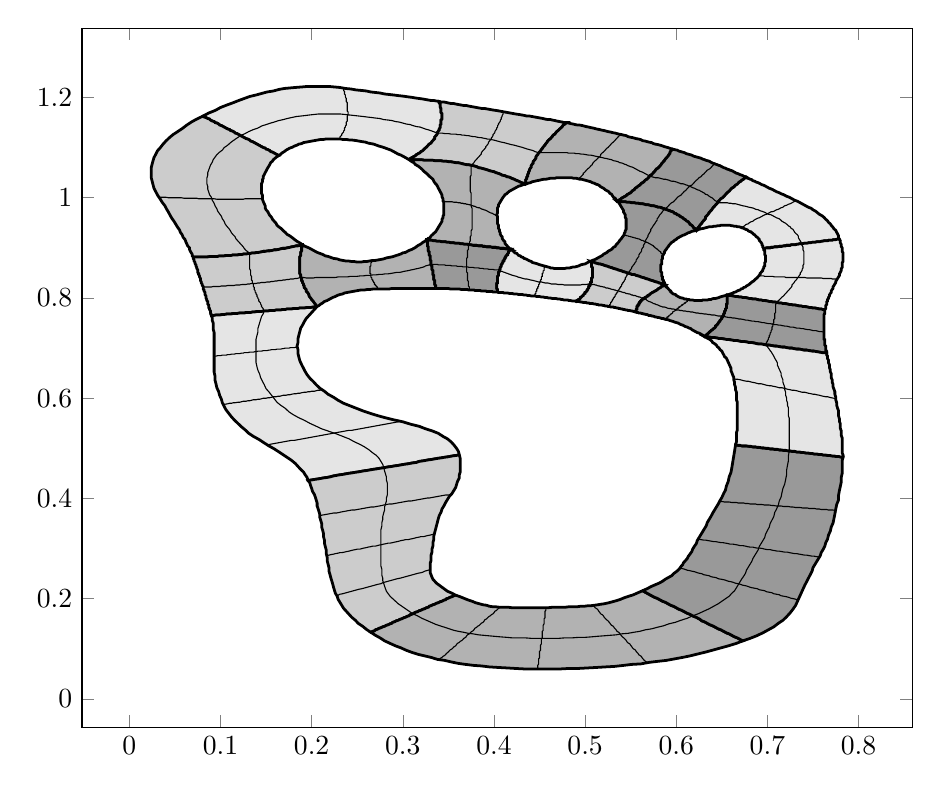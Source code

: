 \begin{tikzpicture}%
\begin{axis}[width=1\textwidth]%
\addplot[fill=gray!20,line width=1pt] coordinates {%
(0.164,1.084)%
(0.166,1.087)%
(0.168,1.09)%
(0.17,1.092)%
(0.172,1.095)%
(0.174,1.097)%
(0.176,1.099)%
(0.179,1.101)%
(0.181,1.103)%
(0.184,1.105)%
(0.186,1.107)%
(0.189,1.108)%
(0.191,1.11)%
(0.194,1.111)%
(0.197,1.112)%
(0.2,1.113)%
(0.203,1.114)%
(0.206,1.115)%
(0.209,1.116)%
(0.212,1.116)%
(0.215,1.117)%
(0.218,1.117)%
(0.221,1.117)%
(0.225,1.117)%
(0.228,1.117)%
(0.232,1.117)%
(0.235,1.116)%
(0.239,1.116)%
(0.242,1.115)%
(0.245,1.115)%
(0.249,1.114)%
(0.252,1.113)%
(0.255,1.112)%
(0.259,1.111)%
(0.262,1.109)%
(0.265,1.108)%
(0.268,1.107)%
(0.271,1.105)%
(0.274,1.103)%
(0.278,1.101)%
(0.281,1.099)%
(0.284,1.097)%
(0.287,1.095)%
(0.29,1.092)%
(0.292,1.09)%
(0.295,1.087)%
(0.298,1.085)%
(0.301,1.082)%
(0.304,1.079)%
(0.307,1.076)%
(0.307,1.076)%
(0.308,1.078)%
(0.31,1.08)%
(0.312,1.082)%
(0.314,1.084)%
(0.315,1.086)%
(0.317,1.088)%
(0.319,1.09)%
(0.32,1.092)%
(0.322,1.094)%
(0.323,1.096)%
(0.324,1.098)%
(0.326,1.101)%
(0.327,1.103)%
(0.328,1.105)%
(0.329,1.107)%
(0.331,1.109)%
(0.332,1.112)%
(0.333,1.114)%
(0.334,1.116)%
(0.335,1.118)%
(0.335,1.121)%
(0.336,1.123)%
(0.337,1.125)%
(0.338,1.128)%
(0.338,1.13)%
(0.339,1.133)%
(0.34,1.135)%
(0.34,1.137)%
(0.341,1.14)%
(0.341,1.142)%
(0.341,1.145)%
(0.342,1.147)%
(0.342,1.15)%
(0.342,1.152)%
(0.342,1.155)%
(0.343,1.157)%
(0.343,1.16)%
(0.343,1.163)%
(0.343,1.165)%
(0.343,1.168)%
(0.342,1.17)%
(0.342,1.173)%
(0.342,1.176)%
(0.342,1.178)%
(0.341,1.181)%
(0.341,1.184)%
(0.341,1.187)%
(0.34,1.189)%
(0.34,1.192)%
(0.34,1.192)%
(0.337,1.193)%
(0.334,1.194)%
(0.331,1.194)%
(0.328,1.195)%
(0.325,1.196)%
(0.322,1.197)%
(0.318,1.198)%
(0.314,1.199)%
(0.311,1.2)%
(0.307,1.201)%
(0.303,1.202)%
(0.299,1.203)%
(0.294,1.204)%
(0.29,1.205)%
(0.285,1.206)%
(0.28,1.207)%
(0.275,1.209)%
(0.27,1.21)%
(0.265,1.211)%
(0.26,1.213)%
(0.255,1.214)%
(0.249,1.215)%
(0.243,1.217)%
(0.237,1.218)%
(0.231,1.22)%
(0.225,1.221)%
(0.219,1.222)%
(0.213,1.222)%
(0.207,1.222)%
(0.201,1.222)%
(0.195,1.222)%
(0.189,1.221)%
(0.182,1.22)%
(0.176,1.219)%
(0.17,1.218)%
(0.164,1.216)%
(0.158,1.213)%
(0.151,1.211)%
(0.145,1.208)%
(0.139,1.205)%
(0.132,1.202)%
(0.126,1.198)%
(0.12,1.194)%
(0.113,1.189)%
(0.107,1.185)%
(0.1,1.18)%
(0.094,1.174)%
(0.087,1.169)%
(0.081,1.163)%
(0.081,1.163)%
(0.082,1.161)%
(0.084,1.16)%
(0.086,1.158)%
(0.088,1.157)%
(0.089,1.155)%
(0.091,1.153)%
(0.093,1.152)%
(0.094,1.15)%
(0.096,1.149)%
(0.098,1.147)%
(0.099,1.145)%
(0.101,1.144)%
(0.103,1.142)%
(0.104,1.141)%
(0.106,1.139)%
(0.108,1.137)%
(0.11,1.136)%
(0.111,1.134)%
(0.113,1.133)%
(0.115,1.131)%
(0.116,1.129)%
(0.118,1.128)%
(0.12,1.126)%
(0.121,1.125)%
(0.123,1.123)%
(0.125,1.121)%
(0.126,1.12)%
(0.128,1.118)%
(0.13,1.117)%
(0.132,1.115)%
(0.133,1.113)%
(0.135,1.112)%
(0.137,1.11)%
(0.138,1.109)%
(0.14,1.107)%
(0.142,1.105)%
(0.143,1.104)%
(0.145,1.102)%
(0.147,1.1)%
(0.149,1.099)%
(0.15,1.097)%
(0.152,1.096)%
(0.154,1.094)%
(0.155,1.092)%
(0.157,1.091)%
(0.159,1.089)%
(0.16,1.088)%
(0.162,1.086)%
(0.164,1.084)%
};%
%
%
\addplot[solid] coordinates {%
(0.122,1.124)%
(0.127,1.128)%
(0.131,1.132)%
(0.136,1.136)%
(0.141,1.139)%
(0.145,1.143)%
(0.15,1.146)%
(0.155,1.149)%
(0.159,1.151)%
(0.164,1.154)%
(0.169,1.156)%
(0.173,1.158)%
(0.178,1.16)%
(0.183,1.162)%
(0.188,1.163)%
(0.193,1.164)%
(0.197,1.165)%
(0.202,1.166)%
(0.207,1.167)%
(0.212,1.167)%
(0.217,1.167)%
(0.222,1.167)%
(0.227,1.167)%
(0.232,1.167)%
(0.237,1.166)%
(0.242,1.165)%
(0.247,1.164)%
(0.252,1.163)%
(0.257,1.162)%
(0.261,1.161)%
(0.266,1.16)%
(0.27,1.159)%
(0.275,1.158)%
(0.279,1.156)%
(0.284,1.155)%
(0.288,1.154)%
(0.292,1.152)%
(0.296,1.151)%
(0.3,1.149)%
(0.304,1.147)%
(0.308,1.146)%
(0.311,1.144)%
(0.315,1.142)%
(0.319,1.141)%
(0.322,1.139)%
(0.325,1.137)%
(0.329,1.135)%
(0.332,1.133)%
(0.335,1.131)%
(0.338,1.129)%
};%
%
%
\addplot[solid] coordinates {%
(0.23,1.117)%
(0.231,1.119)%
(0.231,1.121)%
(0.232,1.123)%
(0.233,1.125)%
(0.233,1.127)%
(0.234,1.129)%
(0.235,1.131)%
(0.235,1.133)%
(0.236,1.135)%
(0.236,1.137)%
(0.236,1.139)%
(0.237,1.141)%
(0.237,1.143)%
(0.238,1.145)%
(0.238,1.147)%
(0.238,1.149)%
(0.238,1.151)%
(0.239,1.153)%
(0.239,1.155)%
(0.239,1.157)%
(0.239,1.159)%
(0.239,1.161)%
(0.239,1.163)%
(0.24,1.165)%
(0.24,1.167)%
(0.24,1.169)%
(0.24,1.171)%
(0.239,1.173)%
(0.239,1.175)%
(0.239,1.177)%
(0.239,1.179)%
(0.239,1.181)%
(0.239,1.183)%
(0.239,1.185)%
(0.239,1.187)%
(0.239,1.19)%
(0.238,1.192)%
(0.238,1.194)%
(0.238,1.196)%
(0.238,1.198)%
(0.237,1.201)%
(0.237,1.203)%
(0.237,1.205)%
(0.236,1.207)%
(0.236,1.21)%
(0.236,1.212)%
(0.235,1.214)%
(0.235,1.217)%
(0.234,1.219)%
};%
%
%
\addplot[fill=gray!40,line width=1pt] coordinates {%
(0.307,1.076)%
(0.31,1.076)%
(0.313,1.076)%
(0.317,1.076)%
(0.32,1.076)%
(0.323,1.075)%
(0.326,1.075)%
(0.329,1.075)%
(0.332,1.075)%
(0.335,1.074)%
(0.338,1.074)%
(0.341,1.074)%
(0.344,1.073)%
(0.347,1.073)%
(0.35,1.072)%
(0.352,1.072)%
(0.355,1.071)%
(0.358,1.07)%
(0.36,1.07)%
(0.363,1.069)%
(0.365,1.068)%
(0.367,1.067)%
(0.37,1.066)%
(0.372,1.066)%
(0.374,1.065)%
(0.377,1.064)%
(0.379,1.063)%
(0.381,1.062)%
(0.383,1.06)%
(0.386,1.059)%
(0.388,1.058)%
(0.39,1.057)%
(0.392,1.056)%
(0.395,1.054)%
(0.397,1.053)%
(0.4,1.052)%
(0.402,1.05)%
(0.404,1.049)%
(0.407,1.047)%
(0.409,1.045)%
(0.412,1.044)%
(0.414,1.042)%
(0.417,1.041)%
(0.419,1.039)%
(0.422,1.037)%
(0.424,1.035)%
(0.427,1.033)%
(0.429,1.031)%
(0.432,1.029)%
(0.434,1.027)%
(0.434,1.027)%
(0.435,1.03)%
(0.435,1.033)%
(0.435,1.036)%
(0.436,1.038)%
(0.436,1.041)%
(0.437,1.043)%
(0.437,1.046)%
(0.438,1.049)%
(0.438,1.051)%
(0.439,1.054)%
(0.439,1.056)%
(0.44,1.059)%
(0.441,1.061)%
(0.441,1.064)%
(0.442,1.067)%
(0.443,1.069)%
(0.443,1.072)%
(0.444,1.074)%
(0.445,1.076)%
(0.446,1.079)%
(0.446,1.081)%
(0.447,1.084)%
(0.448,1.086)%
(0.449,1.089)%
(0.45,1.091)%
(0.451,1.093)%
(0.452,1.096)%
(0.453,1.098)%
(0.454,1.101)%
(0.455,1.103)%
(0.456,1.105)%
(0.457,1.108)%
(0.458,1.11)%
(0.459,1.113)%
(0.46,1.115)%
(0.462,1.118)%
(0.463,1.12)%
(0.464,1.122)%
(0.465,1.125)%
(0.467,1.127)%
(0.468,1.13)%
(0.469,1.132)%
(0.471,1.135)%
(0.472,1.137)%
(0.474,1.14)%
(0.475,1.142)%
(0.476,1.145)%
(0.478,1.147)%
(0.48,1.15)%
(0.48,1.15)%
(0.477,1.15)%
(0.475,1.151)%
(0.472,1.152)%
(0.469,1.153)%
(0.467,1.154)%
(0.464,1.155)%
(0.462,1.156)%
(0.459,1.156)%
(0.456,1.157)%
(0.454,1.158)%
(0.451,1.159)%
(0.448,1.16)%
(0.445,1.161)%
(0.442,1.162)%
(0.439,1.163)%
(0.436,1.163)%
(0.434,1.164)%
(0.431,1.165)%
(0.428,1.166)%
(0.424,1.167)%
(0.421,1.168)%
(0.418,1.169)%
(0.415,1.17)%
(0.412,1.171)%
(0.409,1.172)%
(0.406,1.173)%
(0.403,1.174)%
(0.399,1.175)%
(0.396,1.176)%
(0.393,1.177)%
(0.39,1.178)%
(0.387,1.178)%
(0.384,1.179)%
(0.381,1.18)%
(0.378,1.181)%
(0.375,1.182)%
(0.372,1.183)%
(0.37,1.184)%
(0.367,1.184)%
(0.364,1.185)%
(0.361,1.186)%
(0.358,1.187)%
(0.356,1.188)%
(0.353,1.188)%
(0.35,1.189)%
(0.348,1.19)%
(0.345,1.191)%
(0.342,1.191)%
(0.34,1.192)%
(0.34,1.192)%
(0.34,1.189)%
(0.341,1.187)%
(0.341,1.184)%
(0.341,1.181)%
(0.342,1.178)%
(0.342,1.176)%
(0.342,1.173)%
(0.342,1.17)%
(0.343,1.168)%
(0.343,1.165)%
(0.343,1.163)%
(0.343,1.16)%
(0.343,1.157)%
(0.342,1.155)%
(0.342,1.152)%
(0.342,1.15)%
(0.342,1.147)%
(0.341,1.145)%
(0.341,1.142)%
(0.341,1.14)%
(0.34,1.137)%
(0.34,1.135)%
(0.339,1.133)%
(0.338,1.13)%
(0.338,1.128)%
(0.337,1.125)%
(0.336,1.123)%
(0.335,1.121)%
(0.335,1.118)%
(0.334,1.116)%
(0.333,1.114)%
(0.332,1.112)%
(0.331,1.109)%
(0.329,1.107)%
(0.328,1.105)%
(0.327,1.103)%
(0.326,1.101)%
(0.324,1.098)%
(0.323,1.096)%
(0.322,1.094)%
(0.32,1.092)%
(0.319,1.09)%
(0.317,1.088)%
(0.315,1.086)%
(0.314,1.084)%
(0.312,1.082)%
(0.31,1.08)%
(0.308,1.078)%
(0.307,1.076)%
};%
%
%
\addplot[solid] coordinates {%
(0.338,1.129)%
(0.341,1.129)%
(0.343,1.129)%
(0.346,1.128)%
(0.348,1.128)%
(0.35,1.128)%
(0.353,1.127)%
(0.355,1.127)%
(0.358,1.127)%
(0.36,1.126)%
(0.363,1.126)%
(0.365,1.125)%
(0.367,1.125)%
(0.37,1.124)%
(0.372,1.124)%
(0.374,1.123)%
(0.377,1.122)%
(0.379,1.122)%
(0.381,1.121)%
(0.384,1.12)%
(0.386,1.12)%
(0.388,1.119)%
(0.391,1.118)%
(0.393,1.117)%
(0.395,1.117)%
(0.397,1.116)%
(0.4,1.115)%
(0.402,1.114)%
(0.404,1.113)%
(0.406,1.112)%
(0.408,1.111)%
(0.411,1.11)%
(0.413,1.109)%
(0.415,1.108)%
(0.417,1.107)%
(0.419,1.106)%
(0.422,1.105)%
(0.424,1.104)%
(0.426,1.103)%
(0.428,1.102)%
(0.43,1.101)%
(0.432,1.1)%
(0.435,1.098)%
(0.437,1.097)%
(0.439,1.096)%
(0.441,1.095)%
(0.443,1.094)%
(0.445,1.092)%
(0.447,1.091)%
(0.449,1.09)%
};%
%
%
\addplot[solid] coordinates {%
(0.375,1.064)%
(0.376,1.066)%
(0.377,1.068)%
(0.378,1.07)%
(0.379,1.073)%
(0.38,1.075)%
(0.381,1.077)%
(0.382,1.079)%
(0.383,1.081)%
(0.384,1.083)%
(0.385,1.085)%
(0.386,1.087)%
(0.386,1.089)%
(0.387,1.092)%
(0.388,1.094)%
(0.389,1.096)%
(0.39,1.098)%
(0.391,1.1)%
(0.391,1.102)%
(0.392,1.104)%
(0.393,1.106)%
(0.394,1.109)%
(0.394,1.111)%
(0.395,1.113)%
(0.396,1.115)%
(0.397,1.117)%
(0.397,1.119)%
(0.398,1.121)%
(0.399,1.124)%
(0.399,1.126)%
(0.4,1.128)%
(0.401,1.13)%
(0.401,1.132)%
(0.402,1.135)%
(0.403,1.137)%
(0.403,1.139)%
(0.404,1.141)%
(0.404,1.144)%
(0.405,1.146)%
(0.405,1.148)%
(0.406,1.15)%
(0.407,1.153)%
(0.407,1.155)%
(0.408,1.157)%
(0.408,1.16)%
(0.409,1.162)%
(0.409,1.164)%
(0.41,1.167)%
(0.41,1.169)%
(0.41,1.172)%
};%
%
%
\addplot[fill=gray!60,line width=1pt] coordinates {%
(0.434,1.027)%
(0.437,1.029)%
(0.44,1.03)%
(0.442,1.032)%
(0.445,1.033)%
(0.447,1.034)%
(0.45,1.035)%
(0.452,1.036)%
(0.455,1.037)%
(0.457,1.037)%
(0.46,1.038)%
(0.462,1.039)%
(0.464,1.039)%
(0.467,1.039)%
(0.469,1.04)%
(0.471,1.04)%
(0.474,1.04)%
(0.476,1.04)%
(0.478,1.04)%
(0.481,1.04)%
(0.483,1.04)%
(0.485,1.04)%
(0.487,1.039)%
(0.49,1.039)%
(0.492,1.038)%
(0.494,1.037)%
(0.496,1.037)%
(0.498,1.036)%
(0.5,1.035)%
(0.502,1.034)%
(0.504,1.033)%
(0.506,1.032)%
(0.508,1.03)%
(0.51,1.029)%
(0.512,1.027)%
(0.514,1.026)%
(0.516,1.024)%
(0.517,1.022)%
(0.519,1.02)%
(0.521,1.018)%
(0.522,1.016)%
(0.524,1.014)%
(0.526,1.012)%
(0.527,1.009)%
(0.529,1.007)%
(0.53,1.004)%
(0.531,1.001)%
(0.533,0.999)%
(0.534,0.996)%
(0.535,0.993)%
(0.535,0.993)%
(0.537,0.995)%
(0.539,0.997)%
(0.54,0.999)%
(0.542,1.001)%
(0.543,1.002)%
(0.545,1.004)%
(0.546,1.006)%
(0.548,1.008)%
(0.55,1.01)%
(0.551,1.012)%
(0.552,1.014)%
(0.554,1.016)%
(0.555,1.019)%
(0.557,1.021)%
(0.558,1.023)%
(0.56,1.025)%
(0.561,1.027)%
(0.562,1.029)%
(0.564,1.031)%
(0.565,1.033)%
(0.566,1.035)%
(0.568,1.037)%
(0.569,1.039)%
(0.57,1.041)%
(0.571,1.044)%
(0.573,1.046)%
(0.574,1.048)%
(0.575,1.05)%
(0.576,1.052)%
(0.577,1.054)%
(0.578,1.057)%
(0.58,1.059)%
(0.581,1.061)%
(0.582,1.063)%
(0.583,1.065)%
(0.584,1.068)%
(0.585,1.07)%
(0.586,1.072)%
(0.587,1.074)%
(0.588,1.077)%
(0.589,1.079)%
(0.59,1.081)%
(0.591,1.083)%
(0.592,1.086)%
(0.593,1.088)%
(0.593,1.09)%
(0.594,1.093)%
(0.595,1.095)%
(0.596,1.097)%
(0.596,1.097)%
(0.594,1.098)%
(0.591,1.1)%
(0.589,1.101)%
(0.587,1.102)%
(0.584,1.104)%
(0.582,1.105)%
(0.58,1.106)%
(0.577,1.107)%
(0.575,1.108)%
(0.573,1.11)%
(0.57,1.111)%
(0.568,1.112)%
(0.566,1.113)%
(0.563,1.114)%
(0.561,1.116)%
(0.559,1.117)%
(0.556,1.118)%
(0.554,1.119)%
(0.552,1.12)%
(0.549,1.121)%
(0.547,1.122)%
(0.545,1.124)%
(0.542,1.125)%
(0.54,1.126)%
(0.537,1.127)%
(0.535,1.128)%
(0.533,1.129)%
(0.53,1.13)%
(0.528,1.131)%
(0.525,1.132)%
(0.523,1.133)%
(0.521,1.134)%
(0.518,1.135)%
(0.516,1.136)%
(0.513,1.137)%
(0.511,1.138)%
(0.509,1.139)%
(0.506,1.14)%
(0.504,1.141)%
(0.501,1.142)%
(0.499,1.143)%
(0.497,1.144)%
(0.494,1.145)%
(0.492,1.145)%
(0.489,1.146)%
(0.487,1.147)%
(0.484,1.148)%
(0.482,1.149)%
(0.48,1.15)%
(0.48,1.15)%
(0.478,1.147)%
(0.476,1.145)%
(0.475,1.142)%
(0.474,1.14)%
(0.472,1.137)%
(0.471,1.135)%
(0.469,1.132)%
(0.468,1.13)%
(0.467,1.127)%
(0.465,1.125)%
(0.464,1.122)%
(0.463,1.12)%
(0.462,1.118)%
(0.46,1.115)%
(0.459,1.113)%
(0.458,1.11)%
(0.457,1.108)%
(0.456,1.105)%
(0.455,1.103)%
(0.454,1.101)%
(0.453,1.098)%
(0.452,1.096)%
(0.451,1.093)%
(0.45,1.091)%
(0.449,1.089)%
(0.448,1.086)%
(0.447,1.084)%
(0.446,1.081)%
(0.446,1.079)%
(0.445,1.076)%
(0.444,1.074)%
(0.443,1.072)%
(0.443,1.069)%
(0.442,1.067)%
(0.441,1.064)%
(0.441,1.061)%
(0.44,1.059)%
(0.439,1.056)%
(0.439,1.054)%
(0.438,1.051)%
(0.438,1.049)%
(0.437,1.046)%
(0.437,1.043)%
(0.436,1.041)%
(0.436,1.038)%
(0.435,1.036)%
(0.435,1.033)%
(0.435,1.03)%
(0.434,1.027)%
};%
%
%
\addplot[solid] coordinates {%
(0.449,1.09)%
(0.452,1.09)%
(0.455,1.09)%
(0.458,1.09)%
(0.461,1.09)%
(0.463,1.09)%
(0.466,1.09)%
(0.469,1.09)%
(0.472,1.09)%
(0.474,1.09)%
(0.477,1.09)%
(0.48,1.09)%
(0.482,1.089)%
(0.485,1.089)%
(0.488,1.089)%
(0.49,1.088)%
(0.493,1.088)%
(0.496,1.087)%
(0.498,1.087)%
(0.501,1.086)%
(0.504,1.085)%
(0.506,1.085)%
(0.509,1.084)%
(0.511,1.083)%
(0.514,1.082)%
(0.516,1.081)%
(0.519,1.08)%
(0.521,1.079)%
(0.524,1.078)%
(0.526,1.077)%
(0.529,1.076)%
(0.531,1.074)%
(0.534,1.073)%
(0.536,1.072)%
(0.538,1.07)%
(0.541,1.069)%
(0.543,1.067)%
(0.545,1.066)%
(0.547,1.064)%
(0.55,1.062)%
(0.552,1.061)%
(0.554,1.059)%
(0.556,1.057)%
(0.558,1.055)%
(0.56,1.053)%
(0.563,1.051)%
(0.565,1.049)%
(0.567,1.047)%
(0.569,1.045)%
(0.571,1.042)%
};%
%
%
\addplot[solid] coordinates {%
(0.493,1.038)%
(0.494,1.04)%
(0.495,1.041)%
(0.496,1.043)%
(0.497,1.045)%
(0.498,1.047)%
(0.498,1.049)%
(0.499,1.05)%
(0.5,1.052)%
(0.501,1.054)%
(0.502,1.056)%
(0.503,1.058)%
(0.504,1.059)%
(0.505,1.061)%
(0.506,1.063)%
(0.507,1.065)%
(0.508,1.066)%
(0.508,1.068)%
(0.509,1.07)%
(0.51,1.072)%
(0.511,1.074)%
(0.512,1.075)%
(0.513,1.077)%
(0.514,1.079)%
(0.515,1.081)%
(0.516,1.082)%
(0.517,1.084)%
(0.517,1.086)%
(0.518,1.088)%
(0.519,1.09)%
(0.52,1.091)%
(0.521,1.093)%
(0.522,1.095)%
(0.523,1.097)%
(0.524,1.099)%
(0.525,1.1)%
(0.526,1.102)%
(0.527,1.104)%
(0.528,1.106)%
(0.529,1.108)%
(0.53,1.11)%
(0.531,1.111)%
(0.532,1.113)%
(0.533,1.115)%
(0.534,1.117)%
(0.535,1.119)%
(0.536,1.121)%
(0.537,1.123)%
(0.538,1.124)%
(0.539,1.126)%
};%
%
%
\addplot[fill=gray!80,line width=1pt] coordinates {%
(0.535,0.993)%
(0.538,0.992)%
(0.541,0.992)%
(0.544,0.992)%
(0.546,0.991)%
(0.549,0.991)%
(0.551,0.99)%
(0.554,0.99)%
(0.556,0.989)%
(0.558,0.989)%
(0.561,0.988)%
(0.563,0.988)%
(0.565,0.987)%
(0.567,0.986)%
(0.569,0.986)%
(0.571,0.985)%
(0.573,0.984)%
(0.575,0.984)%
(0.577,0.983)%
(0.579,0.982)%
(0.58,0.981)%
(0.582,0.981)%
(0.584,0.98)%
(0.585,0.979)%
(0.587,0.978)%
(0.588,0.977)%
(0.59,0.976)%
(0.591,0.975)%
(0.593,0.974)%
(0.594,0.973)%
(0.596,0.972)%
(0.597,0.971)%
(0.598,0.969)%
(0.6,0.968)%
(0.601,0.966)%
(0.603,0.965)%
(0.604,0.963)%
(0.606,0.961)%
(0.607,0.96)%
(0.608,0.958)%
(0.61,0.956)%
(0.611,0.954)%
(0.613,0.952)%
(0.614,0.95)%
(0.615,0.947)%
(0.617,0.945)%
(0.618,0.943)%
(0.619,0.94)%
(0.621,0.938)%
(0.622,0.935)%
(0.622,0.935)%
(0.623,0.938)%
(0.624,0.94)%
(0.625,0.942)%
(0.626,0.945)%
(0.627,0.947)%
(0.628,0.949)%
(0.629,0.952)%
(0.63,0.954)%
(0.631,0.956)%
(0.632,0.958)%
(0.632,0.961)%
(0.633,0.963)%
(0.634,0.965)%
(0.635,0.967)%
(0.636,0.97)%
(0.637,0.972)%
(0.638,0.974)%
(0.639,0.976)%
(0.64,0.979)%
(0.641,0.981)%
(0.642,0.983)%
(0.643,0.985)%
(0.644,0.987)%
(0.645,0.989)%
(0.646,0.992)%
(0.647,0.994)%
(0.648,0.996)%
(0.649,0.998)%
(0.651,1.0)%
(0.652,1.002)%
(0.653,1.004)%
(0.654,1.006)%
(0.655,1.008)%
(0.656,1.01)%
(0.658,1.013)%
(0.659,1.015)%
(0.66,1.017)%
(0.661,1.019)%
(0.663,1.021)%
(0.664,1.023)%
(0.665,1.025)%
(0.667,1.027)%
(0.668,1.029)%
(0.669,1.031)%
(0.671,1.033)%
(0.672,1.035)%
(0.674,1.037)%
(0.675,1.039)%
(0.677,1.041)%
(0.677,1.041)%
(0.676,1.042)%
(0.674,1.043)%
(0.673,1.044)%
(0.672,1.045)%
(0.67,1.046)%
(0.669,1.047)%
(0.668,1.048)%
(0.666,1.049)%
(0.665,1.05)%
(0.663,1.052)%
(0.662,1.053)%
(0.661,1.054)%
(0.659,1.055)%
(0.658,1.056)%
(0.656,1.057)%
(0.655,1.058)%
(0.654,1.059)%
(0.652,1.06)%
(0.651,1.061)%
(0.649,1.063)%
(0.648,1.064)%
(0.646,1.065)%
(0.645,1.066)%
(0.643,1.067)%
(0.642,1.068)%
(0.64,1.069)%
(0.639,1.07)%
(0.637,1.072)%
(0.636,1.073)%
(0.634,1.074)%
(0.632,1.075)%
(0.631,1.076)%
(0.629,1.077)%
(0.627,1.079)%
(0.625,1.08)%
(0.623,1.081)%
(0.621,1.082)%
(0.619,1.083)%
(0.617,1.085)%
(0.615,1.086)%
(0.613,1.087)%
(0.611,1.088)%
(0.609,1.09)%
(0.607,1.091)%
(0.605,1.092)%
(0.603,1.093)%
(0.601,1.095)%
(0.598,1.096)%
(0.596,1.097)%
(0.596,1.097)%
(0.595,1.095)%
(0.594,1.093)%
(0.593,1.09)%
(0.593,1.088)%
(0.592,1.086)%
(0.591,1.083)%
(0.59,1.081)%
(0.589,1.079)%
(0.588,1.077)%
(0.587,1.074)%
(0.586,1.072)%
(0.585,1.07)%
(0.584,1.068)%
(0.583,1.065)%
(0.582,1.063)%
(0.581,1.061)%
(0.58,1.059)%
(0.578,1.057)%
(0.577,1.054)%
(0.576,1.052)%
(0.575,1.05)%
(0.574,1.048)%
(0.573,1.046)%
(0.571,1.044)%
(0.57,1.041)%
(0.569,1.039)%
(0.568,1.037)%
(0.566,1.035)%
(0.565,1.033)%
(0.564,1.031)%
(0.562,1.029)%
(0.561,1.027)%
(0.56,1.025)%
(0.558,1.023)%
(0.557,1.021)%
(0.555,1.019)%
(0.554,1.016)%
(0.552,1.014)%
(0.551,1.012)%
(0.55,1.01)%
(0.548,1.008)%
(0.546,1.006)%
(0.545,1.004)%
(0.543,1.002)%
(0.542,1.001)%
(0.54,0.999)%
(0.539,0.997)%
(0.537,0.995)%
(0.535,0.993)%
};%
%
%
\addplot[solid] coordinates {%
(0.571,1.042)%
(0.573,1.042)%
(0.575,1.041)%
(0.577,1.04)%
(0.58,1.04)%
(0.582,1.039)%
(0.584,1.038)%
(0.586,1.037)%
(0.588,1.037)%
(0.59,1.036)%
(0.592,1.035)%
(0.593,1.034)%
(0.595,1.033)%
(0.597,1.033)%
(0.599,1.032)%
(0.601,1.031)%
(0.602,1.03)%
(0.604,1.029)%
(0.605,1.028)%
(0.607,1.028)%
(0.609,1.027)%
(0.61,1.026)%
(0.612,1.025)%
(0.613,1.024)%
(0.614,1.023)%
(0.616,1.022)%
(0.617,1.021)%
(0.618,1.02)%
(0.62,1.019)%
(0.621,1.018)%
(0.622,1.017)%
(0.623,1.016)%
(0.625,1.015)%
(0.626,1.014)%
(0.627,1.013)%
(0.629,1.011)%
(0.63,1.01)%
(0.631,1.009)%
(0.632,1.007)%
(0.634,1.006)%
(0.635,1.005)%
(0.636,1.003)%
(0.637,1.002)%
(0.639,1.0)%
(0.64,0.999)%
(0.641,0.997)%
(0.642,0.995)%
(0.643,0.994)%
(0.645,0.992)%
(0.646,0.99)%
};%
%
%
\addplot[solid] coordinates {%
(0.588,0.978)%
(0.589,0.98)%
(0.59,0.981)%
(0.591,0.983)%
(0.592,0.985)%
(0.593,0.987)%
(0.594,0.989)%
(0.596,0.991)%
(0.597,0.992)%
(0.598,0.994)%
(0.599,0.996)%
(0.6,0.998)%
(0.601,1.0)%
(0.602,1.002)%
(0.603,1.003)%
(0.605,1.005)%
(0.606,1.007)%
(0.607,1.009)%
(0.608,1.011)%
(0.609,1.013)%
(0.61,1.014)%
(0.611,1.016)%
(0.612,1.018)%
(0.613,1.02)%
(0.614,1.022)%
(0.615,1.024)%
(0.617,1.025)%
(0.618,1.027)%
(0.619,1.029)%
(0.62,1.031)%
(0.621,1.033)%
(0.622,1.035)%
(0.623,1.036)%
(0.624,1.038)%
(0.625,1.04)%
(0.627,1.042)%
(0.628,1.044)%
(0.629,1.046)%
(0.63,1.047)%
(0.631,1.049)%
(0.632,1.051)%
(0.633,1.053)%
(0.634,1.055)%
(0.636,1.057)%
(0.637,1.058)%
(0.638,1.06)%
(0.639,1.062)%
(0.64,1.064)%
(0.641,1.066)%
(0.643,1.068)%
};%
%
%
\addplot[fill=gray!20,line width=1pt] coordinates {%
(0.622,0.935)%
(0.625,0.937)%
(0.627,0.938)%
(0.63,0.939)%
(0.632,0.94)%
(0.634,0.941)%
(0.636,0.942)%
(0.639,0.942)%
(0.641,0.943)%
(0.643,0.943)%
(0.645,0.944)%
(0.647,0.944)%
(0.649,0.945)%
(0.651,0.945)%
(0.653,0.945)%
(0.655,0.945)%
(0.657,0.945)%
(0.659,0.945)%
(0.661,0.944)%
(0.662,0.944)%
(0.664,0.943)%
(0.666,0.943)%
(0.667,0.942)%
(0.669,0.942)%
(0.671,0.941)%
(0.672,0.94)%
(0.674,0.939)%
(0.675,0.938)%
(0.676,0.937)%
(0.678,0.936)%
(0.679,0.934)%
(0.68,0.933)%
(0.682,0.932)%
(0.683,0.93)%
(0.684,0.929)%
(0.685,0.927)%
(0.686,0.926)%
(0.687,0.924)%
(0.688,0.922)%
(0.689,0.921)%
(0.69,0.919)%
(0.691,0.917)%
(0.691,0.915)%
(0.692,0.913)%
(0.693,0.911)%
(0.694,0.908)%
(0.694,0.906)%
(0.695,0.904)%
(0.695,0.901)%
(0.696,0.899)%
(0.696,0.899)%
(0.697,0.899)%
(0.699,0.9)%
(0.701,0.9)%
(0.703,0.9)%
(0.704,0.901)%
(0.706,0.901)%
(0.708,0.902)%
(0.709,0.902)%
(0.711,0.902)%
(0.713,0.903)%
(0.715,0.903)%
(0.716,0.903)%
(0.718,0.904)%
(0.72,0.904)%
(0.721,0.905)%
(0.723,0.905)%
(0.725,0.905)%
(0.726,0.906)%
(0.728,0.906)%
(0.73,0.906)%
(0.732,0.907)%
(0.733,0.907)%
(0.735,0.908)%
(0.737,0.908)%
(0.738,0.908)%
(0.74,0.909)%
(0.742,0.909)%
(0.743,0.909)%
(0.745,0.91)%
(0.747,0.91)%
(0.749,0.911)%
(0.75,0.911)%
(0.752,0.911)%
(0.754,0.912)%
(0.755,0.912)%
(0.757,0.912)%
(0.759,0.913)%
(0.76,0.913)%
(0.762,0.914)%
(0.764,0.914)%
(0.766,0.914)%
(0.767,0.915)%
(0.769,0.915)%
(0.771,0.915)%
(0.772,0.916)%
(0.774,0.916)%
(0.776,0.917)%
(0.777,0.917)%
(0.779,0.917)%
(0.779,0.917)%
(0.778,0.921)%
(0.778,0.924)%
(0.777,0.928)%
(0.776,0.931)%
(0.775,0.935)%
(0.773,0.938)%
(0.772,0.941)%
(0.77,0.945)%
(0.769,0.948)%
(0.767,0.951)%
(0.766,0.954)%
(0.764,0.957)%
(0.762,0.961)%
(0.76,0.964)%
(0.757,0.967)%
(0.755,0.97)%
(0.753,0.973)%
(0.75,0.976)%
(0.748,0.979)%
(0.745,0.981)%
(0.742,0.984)%
(0.739,0.987)%
(0.736,0.99)%
(0.733,0.993)%
(0.73,0.995)%
(0.727,0.998)%
(0.724,1.001)%
(0.721,1.003)%
(0.718,1.006)%
(0.715,1.008)%
(0.713,1.01)%
(0.71,1.012)%
(0.707,1.015)%
(0.705,1.017)%
(0.702,1.019)%
(0.7,1.021)%
(0.698,1.023)%
(0.696,1.025)%
(0.694,1.026)%
(0.692,1.028)%
(0.69,1.03)%
(0.688,1.031)%
(0.686,1.033)%
(0.684,1.034)%
(0.683,1.036)%
(0.681,1.037)%
(0.68,1.038)%
(0.678,1.039)%
(0.677,1.041)%
(0.677,1.041)%
(0.675,1.039)%
(0.674,1.037)%
(0.672,1.035)%
(0.671,1.033)%
(0.669,1.031)%
(0.668,1.029)%
(0.667,1.027)%
(0.665,1.025)%
(0.664,1.023)%
(0.663,1.021)%
(0.661,1.019)%
(0.66,1.017)%
(0.659,1.015)%
(0.658,1.013)%
(0.656,1.01)%
(0.655,1.008)%
(0.654,1.006)%
(0.653,1.004)%
(0.652,1.002)%
(0.651,1.0)%
(0.649,0.998)%
(0.648,0.996)%
(0.647,0.994)%
(0.646,0.992)%
(0.645,0.989)%
(0.644,0.987)%
(0.643,0.985)%
(0.642,0.983)%
(0.641,0.981)%
(0.64,0.979)%
(0.639,0.976)%
(0.638,0.974)%
(0.637,0.972)%
(0.636,0.97)%
(0.635,0.967)%
(0.634,0.965)%
(0.633,0.963)%
(0.632,0.961)%
(0.632,0.958)%
(0.631,0.956)%
(0.63,0.954)%
(0.629,0.952)%
(0.628,0.949)%
(0.627,0.947)%
(0.626,0.945)%
(0.625,0.942)%
(0.624,0.94)%
(0.623,0.938)%
(0.622,0.935)%
};%
%
%
\addplot[solid] coordinates {%
(0.646,0.99)%
(0.648,0.99)%
(0.65,0.99)%
(0.652,0.99)%
(0.654,0.99)%
(0.656,0.99)%
(0.658,0.989)%
(0.66,0.989)%
(0.662,0.988)%
(0.665,0.988)%
(0.667,0.987)%
(0.669,0.986)%
(0.671,0.985)%
(0.673,0.984)%
(0.676,0.983)%
(0.678,0.982)%
(0.68,0.981)%
(0.683,0.98)%
(0.685,0.979)%
(0.687,0.977)%
(0.69,0.976)%
(0.692,0.974)%
(0.694,0.973)%
(0.697,0.971)%
(0.699,0.969)%
(0.701,0.967)%
(0.704,0.966)%
(0.706,0.964)%
(0.708,0.962)%
(0.71,0.96)%
(0.713,0.958)%
(0.715,0.955)%
(0.716,0.953)%
(0.718,0.951)%
(0.72,0.949)%
(0.722,0.946)%
(0.723,0.944)%
(0.725,0.942)%
(0.726,0.939)%
(0.728,0.937)%
(0.729,0.934)%
(0.73,0.931)%
(0.731,0.929)%
(0.733,0.926)%
(0.734,0.923)%
(0.734,0.92)%
(0.735,0.917)%
(0.736,0.914)%
(0.737,0.911)%
(0.737,0.908)%
};%
%
%
\addplot[solid] coordinates {%
(0.671,0.94)%
(0.673,0.942)%
(0.674,0.943)%
(0.675,0.944)%
(0.676,0.946)%
(0.677,0.947)%
(0.679,0.948)%
(0.68,0.95)%
(0.681,0.951)%
(0.682,0.952)%
(0.684,0.953)%
(0.685,0.955)%
(0.686,0.956)%
(0.687,0.957)%
(0.688,0.958)%
(0.689,0.959)%
(0.691,0.96)%
(0.692,0.961)%
(0.693,0.962)%
(0.694,0.963)%
(0.695,0.964)%
(0.696,0.965)%
(0.697,0.966)%
(0.699,0.967)%
(0.7,0.968)%
(0.701,0.969)%
(0.702,0.97)%
(0.703,0.971)%
(0.704,0.972)%
(0.705,0.972)%
(0.707,0.973)%
(0.708,0.974)%
(0.709,0.975)%
(0.71,0.976)%
(0.712,0.977)%
(0.713,0.978)%
(0.714,0.979)%
(0.715,0.98)%
(0.717,0.981)%
(0.718,0.983)%
(0.719,0.984)%
(0.721,0.985)%
(0.722,0.986)%
(0.723,0.987)%
(0.725,0.988)%
(0.726,0.989)%
(0.727,0.99)%
(0.729,0.992)%
(0.73,0.993)%
(0.732,0.994)%
};%
%
%
\addplot[fill=gray!40,line width=1pt] coordinates {%
(0.19,0.906)%
(0.188,0.905)%
(0.185,0.904)%
(0.183,0.904)%
(0.181,0.903)%
(0.178,0.902)%
(0.176,0.901)%
(0.173,0.9)%
(0.171,0.899)%
(0.168,0.899)%
(0.166,0.898)%
(0.164,0.897)%
(0.161,0.896)%
(0.159,0.896)%
(0.157,0.895)%
(0.154,0.894)%
(0.152,0.894)%
(0.149,0.893)%
(0.147,0.893)%
(0.145,0.892)%
(0.142,0.891)%
(0.14,0.891)%
(0.138,0.89)%
(0.135,0.89)%
(0.133,0.889)%
(0.131,0.889)%
(0.129,0.888)%
(0.126,0.888)%
(0.124,0.887)%
(0.121,0.887)%
(0.119,0.886)%
(0.117,0.886)%
(0.114,0.886)%
(0.112,0.885)%
(0.109,0.885)%
(0.107,0.885)%
(0.104,0.884)%
(0.102,0.884)%
(0.099,0.884)%
(0.097,0.883)%
(0.094,0.883)%
(0.091,0.883)%
(0.089,0.883)%
(0.086,0.882)%
(0.084,0.882)%
(0.081,0.882)%
(0.078,0.882)%
(0.075,0.882)%
(0.073,0.882)%
(0.07,0.882)%
(0.07,0.882)%
(0.069,0.884)%
(0.069,0.887)%
(0.068,0.89)%
(0.067,0.893)%
(0.066,0.897)%
(0.066,0.9)%
(0.064,0.904)%
(0.063,0.908)%
(0.062,0.912)%
(0.061,0.917)%
(0.059,0.921)%
(0.058,0.926)%
(0.056,0.931)%
(0.055,0.936)%
(0.053,0.941)%
(0.051,0.947)%
(0.049,0.953)%
(0.047,0.958)%
(0.045,0.964)%
(0.043,0.971)%
(0.041,0.977)%
(0.039,0.984)%
(0.036,0.991)%
(0.034,0.997)%
(0.031,1.005)%
(0.029,1.012)%
(0.027,1.019)%
(0.026,1.026)%
(0.025,1.033)%
(0.024,1.04)%
(0.024,1.047)%
(0.024,1.054)%
(0.024,1.06)%
(0.025,1.067)%
(0.026,1.074)%
(0.027,1.08)%
(0.029,1.087)%
(0.031,1.094)%
(0.034,1.1)%
(0.037,1.107)%
(0.04,1.113)%
(0.044,1.12)%
(0.048,1.126)%
(0.053,1.132)%
(0.058,1.138)%
(0.063,1.145)%
(0.068,1.151)%
(0.074,1.157)%
(0.081,1.163)%
(0.081,1.163)%
(0.082,1.161)%
(0.084,1.16)%
(0.086,1.158)%
(0.088,1.157)%
(0.089,1.155)%
(0.091,1.153)%
(0.093,1.152)%
(0.094,1.15)%
(0.096,1.149)%
(0.098,1.147)%
(0.099,1.145)%
(0.101,1.144)%
(0.103,1.142)%
(0.104,1.141)%
(0.106,1.139)%
(0.108,1.137)%
(0.11,1.136)%
(0.111,1.134)%
(0.113,1.133)%
(0.115,1.131)%
(0.116,1.129)%
(0.118,1.128)%
(0.12,1.126)%
(0.121,1.125)%
(0.123,1.123)%
(0.125,1.121)%
(0.126,1.12)%
(0.128,1.118)%
(0.13,1.117)%
(0.132,1.115)%
(0.133,1.113)%
(0.135,1.112)%
(0.137,1.11)%
(0.138,1.109)%
(0.14,1.107)%
(0.142,1.105)%
(0.143,1.104)%
(0.145,1.102)%
(0.147,1.1)%
(0.149,1.099)%
(0.15,1.097)%
(0.152,1.096)%
(0.154,1.094)%
(0.155,1.092)%
(0.157,1.091)%
(0.159,1.089)%
(0.16,1.088)%
(0.162,1.086)%
(0.164,1.084)%
(0.164,1.084)%
(0.162,1.082)%
(0.16,1.079)%
(0.158,1.076)%
(0.157,1.073)%
(0.155,1.07)%
(0.154,1.066)%
(0.153,1.063)%
(0.152,1.06)%
(0.151,1.057)%
(0.15,1.053)%
(0.149,1.05)%
(0.148,1.046)%
(0.147,1.043)%
(0.147,1.039)%
(0.146,1.036)%
(0.146,1.032)%
(0.145,1.028)%
(0.145,1.025)%
(0.145,1.021)%
(0.145,1.017)%
(0.145,1.013)%
(0.145,1.009)%
(0.146,1.005)%
(0.146,1.001)%
(0.146,0.997)%
(0.147,0.992)%
(0.148,0.988)%
(0.149,0.984)%
(0.149,0.98)%
(0.15,0.976)%
(0.152,0.972)%
(0.153,0.968)%
(0.154,0.965)%
(0.156,0.961)%
(0.157,0.957)%
(0.159,0.953)%
(0.161,0.949)%
(0.162,0.945)%
(0.164,0.942)%
(0.167,0.938)%
(0.169,0.934)%
(0.171,0.931)%
(0.173,0.927)%
(0.176,0.924)%
(0.179,0.92)%
(0.181,0.917)%
(0.184,0.913)%
(0.187,0.91)%
(0.19,0.906)%
};%
%
%
\addplot[solid] coordinates {%
(0.146,0.999)%
(0.144,0.998)%
(0.141,0.998)%
(0.139,0.998)%
(0.137,0.998)%
(0.134,0.998)%
(0.132,0.998)%
(0.13,0.998)%
(0.127,0.998)%
(0.125,0.997)%
(0.123,0.997)%
(0.12,0.997)%
(0.118,0.997)%
(0.116,0.997)%
(0.113,0.997)%
(0.111,0.997)%
(0.109,0.997)%
(0.107,0.997)%
(0.104,0.997)%
(0.102,0.997)%
(0.1,0.997)%
(0.098,0.997)%
(0.096,0.997)%
(0.093,0.998)%
(0.091,0.998)%
(0.089,0.998)%
(0.087,0.998)%
(0.085,0.998)%
(0.083,0.998)%
(0.08,0.998)%
(0.078,0.998)%
(0.076,0.998)%
(0.074,0.999)%
(0.071,0.999)%
(0.069,0.999)%
(0.067,0.999)%
(0.064,0.999)%
(0.062,0.999)%
(0.06,0.999)%
(0.057,1.0)%
(0.055,1.0)%
(0.052,1.0)%
(0.05,1.0)%
(0.048,1.0)%
(0.045,1.0)%
(0.043,1.0)%
(0.04,1.001)%
(0.038,1.001)%
(0.035,1.001)%
(0.032,1.001)%
};%
%
%
\addplot[solid] coordinates {%
(0.132,0.889)%
(0.13,0.892)%
(0.128,0.895)%
(0.126,0.899)%
(0.125,0.902)%
(0.123,0.906)%
(0.121,0.91)%
(0.119,0.914)%
(0.117,0.918)%
(0.116,0.922)%
(0.114,0.926)%
(0.112,0.93)%
(0.111,0.934)%
(0.109,0.939)%
(0.107,0.943)%
(0.105,0.948)%
(0.104,0.953)%
(0.102,0.958)%
(0.101,0.963)%
(0.099,0.968)%
(0.097,0.973)%
(0.096,0.978)%
(0.094,0.984)%
(0.093,0.989)%
(0.091,0.995)%
(0.09,1.001)%
(0.088,1.006)%
(0.087,1.012)%
(0.086,1.017)%
(0.086,1.023)%
(0.085,1.028)%
(0.085,1.034)%
(0.085,1.039)%
(0.086,1.045)%
(0.086,1.05)%
(0.087,1.055)%
(0.088,1.06)%
(0.089,1.065)%
(0.091,1.071)%
(0.092,1.076)%
(0.094,1.081)%
(0.096,1.086)%
(0.099,1.091)%
(0.102,1.095)%
(0.104,1.1)%
(0.108,1.105)%
(0.111,1.11)%
(0.114,1.114)%
(0.118,1.119)%
(0.122,1.124)%
};%
%
%
\addplot[fill=gray!60,line width=1pt] coordinates {%
(0.326,0.916)%
(0.328,0.915)%
(0.33,0.915)%
(0.332,0.915)%
(0.334,0.914)%
(0.336,0.914)%
(0.338,0.913)%
(0.339,0.913)%
(0.341,0.913)%
(0.343,0.912)%
(0.345,0.912)%
(0.347,0.912)%
(0.349,0.911)%
(0.351,0.911)%
(0.353,0.91)%
(0.354,0.91)%
(0.356,0.91)%
(0.358,0.909)%
(0.36,0.909)%
(0.362,0.909)%
(0.364,0.908)%
(0.366,0.908)%
(0.368,0.907)%
(0.37,0.907)%
(0.371,0.907)%
(0.373,0.906)%
(0.375,0.906)%
(0.377,0.905)%
(0.379,0.905)%
(0.381,0.905)%
(0.383,0.904)%
(0.385,0.904)%
(0.387,0.904)%
(0.388,0.903)%
(0.39,0.903)%
(0.392,0.902)%
(0.394,0.902)%
(0.396,0.902)%
(0.398,0.901)%
(0.4,0.901)%
(0.402,0.901)%
(0.403,0.9)%
(0.405,0.9)%
(0.407,0.899)%
(0.409,0.899)%
(0.411,0.899)%
(0.413,0.898)%
(0.415,0.898)%
(0.417,0.897)%
(0.419,0.897)%
(0.419,0.897)%
(0.417,0.899)%
(0.416,0.901)%
(0.415,0.903)%
(0.414,0.905)%
(0.413,0.907)%
(0.412,0.909)%
(0.412,0.912)%
(0.411,0.914)%
(0.41,0.916)%
(0.409,0.919)%
(0.409,0.922)%
(0.408,0.924)%
(0.407,0.927)%
(0.407,0.93)%
(0.406,0.933)%
(0.406,0.936)%
(0.405,0.939)%
(0.405,0.942)%
(0.405,0.945)%
(0.404,0.948)%
(0.404,0.952)%
(0.404,0.955)%
(0.404,0.959)%
(0.404,0.962)%
(0.403,0.966)%
(0.404,0.97)%
(0.404,0.973)%
(0.404,0.977)%
(0.404,0.98)%
(0.405,0.983)%
(0.405,0.986)%
(0.406,0.989)%
(0.407,0.992)%
(0.408,0.995)%
(0.409,0.998)%
(0.41,1.001)%
(0.411,1.003)%
(0.412,1.006)%
(0.414,1.008)%
(0.415,1.01)%
(0.417,1.013)%
(0.419,1.015)%
(0.421,1.017)%
(0.423,1.019)%
(0.425,1.021)%
(0.427,1.023)%
(0.429,1.024)%
(0.432,1.026)%
(0.434,1.027)%
(0.434,1.027)%
(0.432,1.029)%
(0.429,1.031)%
(0.427,1.033)%
(0.424,1.035)%
(0.422,1.037)%
(0.419,1.039)%
(0.417,1.041)%
(0.414,1.042)%
(0.412,1.044)%
(0.409,1.045)%
(0.407,1.047)%
(0.404,1.049)%
(0.402,1.05)%
(0.4,1.052)%
(0.397,1.053)%
(0.395,1.054)%
(0.392,1.056)%
(0.39,1.057)%
(0.388,1.058)%
(0.386,1.059)%
(0.383,1.06)%
(0.381,1.062)%
(0.379,1.063)%
(0.377,1.064)%
(0.374,1.065)%
(0.372,1.066)%
(0.37,1.066)%
(0.367,1.067)%
(0.365,1.068)%
(0.363,1.069)%
(0.36,1.07)%
(0.358,1.07)%
(0.355,1.071)%
(0.352,1.072)%
(0.35,1.072)%
(0.347,1.073)%
(0.344,1.073)%
(0.341,1.074)%
(0.338,1.074)%
(0.335,1.074)%
(0.332,1.075)%
(0.329,1.075)%
(0.326,1.075)%
(0.323,1.075)%
(0.32,1.076)%
(0.317,1.076)%
(0.313,1.076)%
(0.31,1.076)%
(0.307,1.076)%
(0.307,1.076)%
(0.309,1.073)%
(0.312,1.07)%
(0.314,1.066)%
(0.317,1.063)%
(0.319,1.06)%
(0.321,1.057)%
(0.323,1.053)%
(0.325,1.05)%
(0.327,1.047)%
(0.329,1.043)%
(0.331,1.04)%
(0.333,1.037)%
(0.334,1.033)%
(0.335,1.03)%
(0.337,1.026)%
(0.338,1.023)%
(0.339,1.019)%
(0.34,1.016)%
(0.341,1.012)%
(0.342,1.009)%
(0.343,1.005)%
(0.343,1.002)%
(0.344,0.998)%
(0.344,0.994)%
(0.345,0.991)%
(0.345,0.987)%
(0.345,0.984)%
(0.345,0.98)%
(0.345,0.977)%
(0.345,0.973)%
(0.345,0.97)%
(0.345,0.966)%
(0.344,0.963)%
(0.344,0.96)%
(0.343,0.957)%
(0.343,0.953)%
(0.342,0.95)%
(0.341,0.947)%
(0.34,0.944)%
(0.339,0.941)%
(0.338,0.938)%
(0.337,0.935)%
(0.336,0.932)%
(0.334,0.929)%
(0.333,0.927)%
(0.331,0.924)%
(0.33,0.921)%
(0.328,0.918)%
(0.326,0.916)%
};%
%
%
\addplot[solid] coordinates {%
(0.345,0.993)%
(0.346,0.993)%
(0.347,0.992)%
(0.349,0.992)%
(0.35,0.992)%
(0.352,0.992)%
(0.353,0.992)%
(0.354,0.992)%
(0.356,0.991)%
(0.357,0.991)%
(0.358,0.991)%
(0.359,0.991)%
(0.361,0.99)%
(0.362,0.99)%
(0.363,0.99)%
(0.364,0.989)%
(0.366,0.989)%
(0.367,0.988)%
(0.368,0.988)%
(0.369,0.988)%
(0.37,0.987)%
(0.371,0.987)%
(0.373,0.986)%
(0.374,0.986)%
(0.375,0.985)%
(0.376,0.984)%
(0.377,0.984)%
(0.378,0.983)%
(0.379,0.983)%
(0.38,0.982)%
(0.381,0.981)%
(0.383,0.98)%
(0.384,0.98)%
(0.385,0.979)%
(0.386,0.978)%
(0.387,0.977)%
(0.388,0.977)%
(0.389,0.976)%
(0.391,0.975)%
(0.392,0.974)%
(0.393,0.973)%
(0.394,0.972)%
(0.395,0.971)%
(0.396,0.97)%
(0.398,0.969)%
(0.399,0.968)%
(0.4,0.967)%
(0.401,0.966)%
(0.402,0.965)%
(0.404,0.964)%
};%
%
%
\addplot[solid] coordinates {%
(0.372,0.906)%
(0.373,0.909)%
(0.373,0.911)%
(0.374,0.914)%
(0.374,0.917)%
(0.374,0.919)%
(0.374,0.922)%
(0.375,0.925)%
(0.375,0.928)%
(0.375,0.931)%
(0.375,0.934)%
(0.376,0.937)%
(0.376,0.94)%
(0.376,0.943)%
(0.376,0.946)%
(0.376,0.95)%
(0.376,0.953)%
(0.376,0.957)%
(0.376,0.96)%
(0.376,0.964)%
(0.376,0.967)%
(0.376,0.971)%
(0.376,0.975)%
(0.376,0.979)%
(0.375,0.983)%
(0.375,0.987)%
(0.375,0.991)%
(0.375,0.994)%
(0.375,0.998)%
(0.375,1.002)%
(0.375,1.006)%
(0.375,1.009)%
(0.374,1.013)%
(0.374,1.016)%
(0.374,1.02)%
(0.374,1.023)%
(0.374,1.027)%
(0.374,1.03)%
(0.374,1.033)%
(0.374,1.036)%
(0.374,1.039)%
(0.374,1.042)%
(0.375,1.045)%
(0.375,1.048)%
(0.375,1.051)%
(0.375,1.054)%
(0.375,1.056)%
(0.375,1.059)%
(0.375,1.062)%
(0.375,1.064)%
};%
%
%
\addplot[fill=gray!80,line width=1pt] coordinates {%
(0.506,0.873)%
(0.508,0.872)%
(0.51,0.871)%
(0.511,0.87)%
(0.513,0.869)%
(0.515,0.868)%
(0.516,0.868)%
(0.518,0.867)%
(0.52,0.866)%
(0.521,0.865)%
(0.523,0.864)%
(0.525,0.863)%
(0.526,0.862)%
(0.528,0.861)%
(0.53,0.86)%
(0.531,0.859)%
(0.533,0.858)%
(0.535,0.857)%
(0.536,0.856)%
(0.538,0.855)%
(0.54,0.854)%
(0.541,0.853)%
(0.543,0.852)%
(0.545,0.851)%
(0.546,0.85)%
(0.548,0.849)%
(0.55,0.848)%
(0.551,0.847)%
(0.553,0.847)%
(0.555,0.846)%
(0.556,0.845)%
(0.558,0.844)%
(0.56,0.843)%
(0.561,0.842)%
(0.563,0.841)%
(0.565,0.84)%
(0.566,0.839)%
(0.568,0.838)%
(0.57,0.837)%
(0.571,0.836)%
(0.573,0.835)%
(0.575,0.834)%
(0.576,0.833)%
(0.578,0.832)%
(0.58,0.831)%
(0.581,0.83)%
(0.583,0.829)%
(0.585,0.828)%
(0.586,0.827)%
(0.588,0.826)%
(0.588,0.826)%
(0.587,0.829)%
(0.587,0.831)%
(0.586,0.833)%
(0.586,0.835)%
(0.585,0.837)%
(0.585,0.839)%
(0.585,0.842)%
(0.584,0.844)%
(0.584,0.846)%
(0.584,0.849)%
(0.584,0.851)%
(0.583,0.853)%
(0.583,0.856)%
(0.583,0.858)%
(0.583,0.861)%
(0.583,0.863)%
(0.583,0.866)%
(0.584,0.868)%
(0.584,0.871)%
(0.584,0.873)%
(0.584,0.876)%
(0.585,0.879)%
(0.585,0.882)%
(0.585,0.884)%
(0.586,0.887)%
(0.587,0.89)%
(0.587,0.892)%
(0.588,0.895)%
(0.589,0.897)%
(0.59,0.9)%
(0.591,0.902)%
(0.592,0.905)%
(0.593,0.907)%
(0.594,0.909)%
(0.595,0.911)%
(0.597,0.913)%
(0.598,0.915)%
(0.6,0.917)%
(0.601,0.919)%
(0.603,0.921)%
(0.605,0.923)%
(0.607,0.925)%
(0.609,0.926)%
(0.611,0.928)%
(0.613,0.93)%
(0.615,0.931)%
(0.617,0.933)%
(0.62,0.934)%
(0.622,0.935)%
(0.622,0.935)%
(0.621,0.938)%
(0.619,0.94)%
(0.618,0.943)%
(0.617,0.945)%
(0.615,0.947)%
(0.614,0.95)%
(0.613,0.952)%
(0.611,0.954)%
(0.61,0.956)%
(0.608,0.958)%
(0.607,0.96)%
(0.606,0.961)%
(0.604,0.963)%
(0.603,0.965)%
(0.601,0.966)%
(0.6,0.968)%
(0.598,0.969)%
(0.597,0.971)%
(0.596,0.972)%
(0.594,0.973)%
(0.593,0.974)%
(0.591,0.975)%
(0.59,0.976)%
(0.588,0.977)%
(0.587,0.978)%
(0.585,0.979)%
(0.584,0.98)%
(0.582,0.981)%
(0.58,0.981)%
(0.579,0.982)%
(0.577,0.983)%
(0.575,0.984)%
(0.573,0.984)%
(0.571,0.985)%
(0.569,0.986)%
(0.567,0.986)%
(0.565,0.987)%
(0.563,0.988)%
(0.561,0.988)%
(0.558,0.989)%
(0.556,0.989)%
(0.554,0.99)%
(0.551,0.99)%
(0.549,0.991)%
(0.546,0.991)%
(0.544,0.992)%
(0.541,0.992)%
(0.538,0.992)%
(0.535,0.993)%
(0.535,0.993)%
(0.537,0.99)%
(0.538,0.987)%
(0.539,0.984)%
(0.54,0.981)%
(0.541,0.978)%
(0.542,0.975)%
(0.542,0.972)%
(0.543,0.969)%
(0.544,0.966)%
(0.544,0.964)%
(0.544,0.961)%
(0.545,0.958)%
(0.545,0.955)%
(0.545,0.953)%
(0.545,0.95)%
(0.545,0.947)%
(0.545,0.945)%
(0.545,0.942)%
(0.545,0.939)%
(0.545,0.937)%
(0.544,0.934)%
(0.544,0.932)%
(0.543,0.929)%
(0.543,0.927)%
(0.542,0.924)%
(0.541,0.922)%
(0.54,0.919)%
(0.539,0.917)%
(0.538,0.915)%
(0.537,0.912)%
(0.536,0.91)%
(0.535,0.908)%
(0.534,0.906)%
(0.533,0.903)%
(0.531,0.901)%
(0.53,0.899)%
(0.529,0.897)%
(0.527,0.895)%
(0.525,0.893)%
(0.524,0.891)%
(0.522,0.889)%
(0.52,0.887)%
(0.519,0.885)%
(0.517,0.883)%
(0.515,0.881)%
(0.513,0.879)%
(0.511,0.877)%
(0.508,0.875)%
(0.506,0.873)%
};%
%
%
\addplot[solid] coordinates {%
(0.542,0.926)%
(0.543,0.925)%
(0.545,0.925)%
(0.546,0.924)%
(0.547,0.924)%
(0.548,0.923)%
(0.549,0.923)%
(0.55,0.922)%
(0.551,0.922)%
(0.552,0.921)%
(0.553,0.921)%
(0.554,0.92)%
(0.555,0.92)%
(0.556,0.919)%
(0.557,0.919)%
(0.558,0.918)%
(0.559,0.918)%
(0.56,0.917)%
(0.561,0.916)%
(0.561,0.916)%
(0.562,0.915)%
(0.563,0.915)%
(0.564,0.914)%
(0.565,0.913)%
(0.566,0.913)%
(0.567,0.912)%
(0.567,0.911)%
(0.568,0.911)%
(0.569,0.91)%
(0.57,0.909)%
(0.571,0.908)%
(0.571,0.908)%
(0.572,0.907)%
(0.573,0.906)%
(0.574,0.905)%
(0.575,0.904)%
(0.575,0.903)%
(0.576,0.902)%
(0.577,0.9)%
(0.578,0.899)%
(0.579,0.898)%
(0.579,0.897)%
(0.58,0.896)%
(0.581,0.894)%
(0.582,0.893)%
(0.583,0.892)%
(0.583,0.89)%
(0.584,0.889)%
(0.585,0.887)%
(0.586,0.886)%
};%
%
%
\addplot[solid] coordinates {%
(0.547,0.85)%
(0.548,0.852)%
(0.549,0.854)%
(0.55,0.857)%
(0.551,0.859)%
(0.551,0.861)%
(0.552,0.863)%
(0.553,0.866)%
(0.554,0.868)%
(0.555,0.871)%
(0.556,0.873)%
(0.556,0.876)%
(0.557,0.878)%
(0.558,0.881)%
(0.559,0.883)%
(0.559,0.886)%
(0.56,0.889)%
(0.561,0.891)%
(0.562,0.894)%
(0.562,0.897)%
(0.563,0.9)%
(0.564,0.902)%
(0.564,0.905)%
(0.565,0.908)%
(0.566,0.911)%
(0.566,0.914)%
(0.567,0.917)%
(0.568,0.92)%
(0.569,0.923)%
(0.569,0.925)%
(0.57,0.928)%
(0.571,0.931)%
(0.572,0.934)%
(0.572,0.937)%
(0.573,0.939)%
(0.574,0.942)%
(0.575,0.945)%
(0.576,0.947)%
(0.577,0.95)%
(0.578,0.953)%
(0.579,0.955)%
(0.579,0.958)%
(0.58,0.96)%
(0.581,0.963)%
(0.582,0.966)%
(0.583,0.968)%
(0.584,0.97)%
(0.585,0.973)%
(0.586,0.975)%
(0.588,0.978)%
};%
%
%
\addplot[fill=gray!20,line width=1pt] coordinates {%
(0.656,0.806)%
(0.658,0.805)%
(0.66,0.805)%
(0.662,0.804)%
(0.665,0.803)%
(0.667,0.803)%
(0.669,0.802)%
(0.671,0.802)%
(0.673,0.801)%
(0.676,0.801)%
(0.678,0.8)%
(0.68,0.799)%
(0.682,0.799)%
(0.684,0.798)%
(0.687,0.798)%
(0.689,0.797)%
(0.691,0.796)%
(0.693,0.796)%
(0.695,0.795)%
(0.697,0.795)%
(0.7,0.794)%
(0.702,0.793)%
(0.704,0.793)%
(0.706,0.792)%
(0.708,0.792)%
(0.711,0.791)%
(0.713,0.79)%
(0.715,0.79)%
(0.717,0.789)%
(0.719,0.789)%
(0.722,0.788)%
(0.724,0.787)%
(0.726,0.787)%
(0.728,0.786)%
(0.73,0.786)%
(0.733,0.785)%
(0.735,0.784)%
(0.737,0.784)%
(0.739,0.783)%
(0.741,0.783)%
(0.744,0.782)%
(0.746,0.781)%
(0.748,0.781)%
(0.75,0.78)%
(0.752,0.78)%
(0.755,0.779)%
(0.757,0.778)%
(0.759,0.778)%
(0.761,0.777)%
(0.763,0.777)%
(0.763,0.777)%
(0.764,0.779)%
(0.764,0.781)%
(0.764,0.783)%
(0.764,0.785)%
(0.765,0.787)%
(0.765,0.79)%
(0.765,0.792)%
(0.766,0.794)%
(0.766,0.797)%
(0.767,0.799)%
(0.767,0.801)%
(0.768,0.804)%
(0.768,0.806)%
(0.769,0.809)%
(0.77,0.811)%
(0.77,0.814)%
(0.771,0.817)%
(0.772,0.819)%
(0.772,0.822)%
(0.773,0.825)%
(0.774,0.828)%
(0.775,0.831)%
(0.775,0.833)%
(0.776,0.836)%
(0.777,0.839)%
(0.778,0.842)%
(0.779,0.845)%
(0.779,0.848)%
(0.78,0.851)%
(0.781,0.855)%
(0.781,0.858)%
(0.782,0.861)%
(0.782,0.864)%
(0.782,0.867)%
(0.782,0.87)%
(0.783,0.873)%
(0.783,0.877)%
(0.783,0.88)%
(0.783,0.883)%
(0.783,0.887)%
(0.783,0.89)%
(0.782,0.893)%
(0.782,0.897)%
(0.782,0.9)%
(0.781,0.903)%
(0.781,0.907)%
(0.78,0.91)%
(0.78,0.914)%
(0.779,0.917)%
(0.779,0.917)%
(0.777,0.917)%
(0.776,0.917)%
(0.774,0.916)%
(0.772,0.916)%
(0.771,0.915)%
(0.769,0.915)%
(0.767,0.915)%
(0.766,0.914)%
(0.764,0.914)%
(0.762,0.914)%
(0.76,0.913)%
(0.759,0.913)%
(0.757,0.912)%
(0.755,0.912)%
(0.754,0.912)%
(0.752,0.911)%
(0.75,0.911)%
(0.749,0.911)%
(0.747,0.91)%
(0.745,0.91)%
(0.743,0.909)%
(0.742,0.909)%
(0.74,0.909)%
(0.738,0.908)%
(0.737,0.908)%
(0.735,0.908)%
(0.733,0.907)%
(0.732,0.907)%
(0.73,0.906)%
(0.728,0.906)%
(0.726,0.906)%
(0.725,0.905)%
(0.723,0.905)%
(0.721,0.905)%
(0.72,0.904)%
(0.718,0.904)%
(0.716,0.903)%
(0.715,0.903)%
(0.713,0.903)%
(0.711,0.902)%
(0.709,0.902)%
(0.708,0.902)%
(0.706,0.901)%
(0.704,0.901)%
(0.703,0.9)%
(0.701,0.9)%
(0.699,0.9)%
(0.697,0.899)%
(0.696,0.899)%
(0.696,0.899)%
(0.696,0.896)%
(0.697,0.894)%
(0.697,0.891)%
(0.697,0.889)%
(0.697,0.887)%
(0.698,0.884)%
(0.698,0.882)%
(0.698,0.88)%
(0.698,0.877)%
(0.698,0.875)%
(0.698,0.873)%
(0.697,0.87)%
(0.697,0.868)%
(0.697,0.866)%
(0.697,0.864)%
(0.696,0.862)%
(0.696,0.86)%
(0.695,0.857)%
(0.695,0.855)%
(0.694,0.853)%
(0.693,0.851)%
(0.692,0.849)%
(0.692,0.847)%
(0.691,0.845)%
(0.69,0.843)%
(0.689,0.841)%
(0.688,0.839)%
(0.687,0.838)%
(0.686,0.836)%
(0.685,0.834)%
(0.683,0.832)%
(0.682,0.83)%
(0.681,0.829)%
(0.68,0.827)%
(0.678,0.825)%
(0.677,0.824)%
(0.676,0.822)%
(0.674,0.821)%
(0.673,0.819)%
(0.671,0.818)%
(0.67,0.816)%
(0.668,0.815)%
(0.666,0.813)%
(0.665,0.812)%
(0.663,0.811)%
(0.661,0.809)%
(0.659,0.808)%
(0.658,0.807)%
(0.656,0.806)%
};%
%
%
\addplot[solid] coordinates {%
(0.69,0.844)%
(0.692,0.844)%
(0.694,0.844)%
(0.696,0.844)%
(0.697,0.843)%
(0.699,0.843)%
(0.701,0.843)%
(0.703,0.843)%
(0.704,0.843)%
(0.706,0.843)%
(0.708,0.842)%
(0.71,0.842)%
(0.712,0.842)%
(0.713,0.842)%
(0.715,0.842)%
(0.717,0.842)%
(0.719,0.842)%
(0.72,0.841)%
(0.722,0.841)%
(0.724,0.841)%
(0.726,0.841)%
(0.727,0.841)%
(0.729,0.841)%
(0.731,0.841)%
(0.733,0.841)%
(0.734,0.841)%
(0.736,0.841)%
(0.738,0.841)%
(0.74,0.841)%
(0.741,0.841)%
(0.743,0.84)%
(0.745,0.84)%
(0.747,0.84)%
(0.748,0.84)%
(0.75,0.84)%
(0.752,0.84)%
(0.754,0.84)%
(0.755,0.84)%
(0.757,0.84)%
(0.759,0.84)%
(0.761,0.839)%
(0.763,0.839)%
(0.764,0.839)%
(0.766,0.839)%
(0.768,0.839)%
(0.77,0.839)%
(0.771,0.838)%
(0.773,0.838)%
(0.775,0.838)%
(0.777,0.838)%
};%
%
%
\addplot[solid] coordinates {%
(0.71,0.791)%
(0.711,0.793)%
(0.712,0.795)%
(0.713,0.796)%
(0.714,0.798)%
(0.715,0.8)%
(0.716,0.802)%
(0.717,0.803)%
(0.718,0.805)%
(0.719,0.807)%
(0.72,0.809)%
(0.721,0.811)%
(0.722,0.813)%
(0.723,0.815)%
(0.724,0.817)%
(0.725,0.819)%
(0.726,0.821)%
(0.727,0.824)%
(0.727,0.826)%
(0.728,0.828)%
(0.729,0.83)%
(0.73,0.833)%
(0.731,0.835)%
(0.732,0.837)%
(0.733,0.84)%
(0.734,0.842)%
(0.735,0.845)%
(0.736,0.847)%
(0.736,0.85)%
(0.737,0.852)%
(0.738,0.855)%
(0.738,0.857)%
(0.739,0.86)%
(0.739,0.862)%
(0.739,0.865)%
(0.74,0.868)%
(0.74,0.871)%
(0.74,0.873)%
(0.74,0.876)%
(0.74,0.879)%
(0.74,0.882)%
(0.74,0.884)%
(0.74,0.887)%
(0.74,0.89)%
(0.74,0.893)%
(0.739,0.896)%
(0.739,0.899)%
(0.739,0.902)%
(0.738,0.905)%
(0.737,0.908)%
};%
%
%
\addplot[fill=gray!40,line width=1pt] coordinates {%
(0.206,0.783)%
(0.204,0.782)%
(0.202,0.782)%
(0.199,0.781)%
(0.197,0.781)%
(0.195,0.781)%
(0.192,0.78)%
(0.19,0.78)%
(0.187,0.78)%
(0.185,0.779)%
(0.183,0.779)%
(0.18,0.779)%
(0.178,0.778)%
(0.176,0.778)%
(0.173,0.778)%
(0.171,0.777)%
(0.168,0.777)%
(0.166,0.776)%
(0.164,0.776)%
(0.161,0.776)%
(0.159,0.775)%
(0.157,0.775)%
(0.154,0.775)%
(0.152,0.774)%
(0.149,0.774)%
(0.147,0.774)%
(0.145,0.773)%
(0.142,0.773)%
(0.14,0.773)%
(0.137,0.772)%
(0.135,0.772)%
(0.133,0.771)%
(0.13,0.771)%
(0.128,0.771)%
(0.126,0.77)%
(0.123,0.77)%
(0.121,0.77)%
(0.118,0.769)%
(0.116,0.769)%
(0.114,0.769)%
(0.111,0.768)%
(0.109,0.768)%
(0.107,0.768)%
(0.104,0.767)%
(0.102,0.767)%
(0.099,0.766)%
(0.097,0.766)%
(0.095,0.766)%
(0.092,0.765)%
(0.09,0.765)%
(0.09,0.765)%
(0.09,0.767)%
(0.089,0.77)%
(0.089,0.772)%
(0.089,0.774)%
(0.088,0.777)%
(0.088,0.779)%
(0.087,0.781)%
(0.087,0.784)%
(0.087,0.786)%
(0.086,0.788)%
(0.086,0.79)%
(0.086,0.793)%
(0.085,0.795)%
(0.085,0.797)%
(0.084,0.8)%
(0.084,0.802)%
(0.084,0.804)%
(0.083,0.807)%
(0.083,0.809)%
(0.083,0.811)%
(0.082,0.814)%
(0.082,0.816)%
(0.081,0.818)%
(0.081,0.82)%
(0.081,0.823)%
(0.08,0.825)%
(0.08,0.827)%
(0.079,0.83)%
(0.079,0.832)%
(0.078,0.835)%
(0.078,0.837)%
(0.078,0.839)%
(0.077,0.842)%
(0.077,0.844)%
(0.076,0.847)%
(0.076,0.849)%
(0.075,0.851)%
(0.075,0.854)%
(0.075,0.856)%
(0.074,0.859)%
(0.074,0.861)%
(0.073,0.864)%
(0.073,0.866)%
(0.072,0.869)%
(0.072,0.871)%
(0.071,0.874)%
(0.071,0.876)%
(0.07,0.879)%
(0.07,0.882)%
(0.07,0.882)%
(0.073,0.882)%
(0.075,0.882)%
(0.078,0.882)%
(0.081,0.882)%
(0.084,0.882)%
(0.086,0.882)%
(0.089,0.883)%
(0.091,0.883)%
(0.094,0.883)%
(0.097,0.883)%
(0.099,0.884)%
(0.102,0.884)%
(0.104,0.884)%
(0.107,0.885)%
(0.109,0.885)%
(0.112,0.885)%
(0.114,0.886)%
(0.117,0.886)%
(0.119,0.886)%
(0.121,0.887)%
(0.124,0.887)%
(0.126,0.888)%
(0.129,0.888)%
(0.131,0.889)%
(0.133,0.889)%
(0.135,0.89)%
(0.138,0.89)%
(0.14,0.891)%
(0.142,0.891)%
(0.145,0.892)%
(0.147,0.893)%
(0.149,0.893)%
(0.152,0.894)%
(0.154,0.894)%
(0.157,0.895)%
(0.159,0.896)%
(0.161,0.896)%
(0.164,0.897)%
(0.166,0.898)%
(0.168,0.899)%
(0.171,0.899)%
(0.173,0.9)%
(0.176,0.901)%
(0.178,0.902)%
(0.181,0.903)%
(0.183,0.904)%
(0.185,0.904)%
(0.188,0.905)%
(0.19,0.906)%
(0.19,0.906)%
(0.19,0.903)%
(0.189,0.9)%
(0.189,0.897)%
(0.189,0.894)%
(0.188,0.891)%
(0.188,0.888)%
(0.188,0.885)%
(0.187,0.882)%
(0.187,0.88)%
(0.187,0.877)%
(0.187,0.874)%
(0.187,0.871)%
(0.187,0.869)%
(0.187,0.866)%
(0.187,0.863)%
(0.187,0.861)%
(0.187,0.858)%
(0.187,0.856)%
(0.187,0.853)%
(0.187,0.851)%
(0.187,0.849)%
(0.188,0.846)%
(0.188,0.844)%
(0.188,0.842)%
(0.189,0.84)%
(0.189,0.837)%
(0.189,0.835)%
(0.19,0.833)%
(0.19,0.831)%
(0.191,0.828)%
(0.191,0.826)%
(0.192,0.824)%
(0.192,0.821)%
(0.193,0.819)%
(0.194,0.817)%
(0.194,0.814)%
(0.195,0.812)%
(0.196,0.81)%
(0.197,0.807)%
(0.197,0.805)%
(0.198,0.802)%
(0.199,0.8)%
(0.2,0.797)%
(0.201,0.795)%
(0.202,0.793)%
(0.203,0.79)%
(0.204,0.788)%
(0.205,0.785)%
(0.206,0.783)%
};%
%
%
\addplot[solid] coordinates {%
(0.188,0.841)%
(0.186,0.84)%
(0.184,0.839)%
(0.182,0.839)%
(0.18,0.838)%
(0.177,0.838)%
(0.175,0.837)%
(0.173,0.837)%
(0.171,0.836)%
(0.169,0.836)%
(0.167,0.835)%
(0.164,0.835)%
(0.162,0.834)%
(0.16,0.834)%
(0.158,0.833)%
(0.156,0.833)%
(0.154,0.832)%
(0.151,0.832)%
(0.149,0.831)%
(0.147,0.831)%
(0.145,0.831)%
(0.143,0.83)%
(0.141,0.83)%
(0.139,0.829)%
(0.136,0.829)%
(0.134,0.829)%
(0.132,0.828)%
(0.13,0.828)%
(0.128,0.827)%
(0.126,0.827)%
(0.124,0.827)%
(0.121,0.826)%
(0.119,0.826)%
(0.117,0.826)%
(0.115,0.825)%
(0.113,0.825)%
(0.11,0.825)%
(0.108,0.825)%
(0.106,0.824)%
(0.104,0.824)%
(0.101,0.824)%
(0.099,0.823)%
(0.097,0.823)%
(0.095,0.823)%
(0.092,0.823)%
(0.09,0.822)%
(0.088,0.822)%
(0.085,0.822)%
(0.083,0.822)%
(0.081,0.822)%
};%
%
%
\addplot[solid] coordinates {%
(0.148,0.774)%
(0.147,0.776)%
(0.147,0.778)%
(0.146,0.781)%
(0.145,0.783)%
(0.145,0.785)%
(0.144,0.788)%
(0.144,0.79)%
(0.143,0.792)%
(0.142,0.794)%
(0.142,0.797)%
(0.141,0.799)%
(0.141,0.801)%
(0.14,0.803)%
(0.14,0.806)%
(0.139,0.808)%
(0.139,0.81)%
(0.138,0.812)%
(0.138,0.815)%
(0.137,0.817)%
(0.137,0.819)%
(0.137,0.821)%
(0.136,0.823)%
(0.136,0.825)%
(0.136,0.828)%
(0.135,0.83)%
(0.135,0.832)%
(0.135,0.834)%
(0.134,0.836)%
(0.134,0.839)%
(0.134,0.841)%
(0.134,0.843)%
(0.133,0.846)%
(0.133,0.848)%
(0.133,0.85)%
(0.133,0.853)%
(0.133,0.855)%
(0.132,0.858)%
(0.132,0.86)%
(0.132,0.863)%
(0.132,0.865)%
(0.132,0.868)%
(0.132,0.87)%
(0.132,0.873)%
(0.132,0.876)%
(0.132,0.878)%
(0.132,0.881)%
(0.132,0.883)%
(0.132,0.886)%
(0.132,0.889)%
};%
%
%
\addplot[fill=gray!60,line width=1pt] coordinates {%
(0.206,0.783)%
(0.208,0.785)%
(0.21,0.788)%
(0.212,0.79)%
(0.214,0.793)%
(0.217,0.795)%
(0.219,0.797)%
(0.221,0.799)%
(0.223,0.801)%
(0.226,0.803)%
(0.228,0.805)%
(0.231,0.807)%
(0.234,0.808)%
(0.236,0.81)%
(0.239,0.811)%
(0.242,0.812)%
(0.245,0.813)%
(0.248,0.814)%
(0.251,0.815)%
(0.254,0.816)%
(0.258,0.816)%
(0.261,0.817)%
(0.264,0.817)%
(0.268,0.818)%
(0.271,0.818)%
(0.275,0.818)%
(0.278,0.818)%
(0.282,0.818)%
(0.285,0.818)%
(0.288,0.819)%
(0.292,0.819)%
(0.295,0.819)%
(0.298,0.819)%
(0.301,0.819)%
(0.304,0.819)%
(0.306,0.819)%
(0.309,0.819)%
(0.312,0.819)%
(0.314,0.819)%
(0.317,0.819)%
(0.319,0.819)%
(0.321,0.819)%
(0.323,0.819)%
(0.325,0.819)%
(0.327,0.819)%
(0.329,0.819)%
(0.331,0.819)%
(0.333,0.819)%
(0.335,0.819)%
(0.336,0.819)%
(0.336,0.819)%
(0.336,0.821)%
(0.336,0.823)%
(0.336,0.825)%
(0.335,0.827)%
(0.335,0.829)%
(0.335,0.831)%
(0.335,0.833)%
(0.335,0.835)%
(0.334,0.837)%
(0.334,0.839)%
(0.334,0.841)%
(0.334,0.843)%
(0.334,0.845)%
(0.333,0.847)%
(0.333,0.849)%
(0.333,0.851)%
(0.333,0.853)%
(0.333,0.855)%
(0.332,0.857)%
(0.332,0.859)%
(0.332,0.861)%
(0.332,0.863)%
(0.332,0.864)%
(0.331,0.866)%
(0.331,0.868)%
(0.331,0.87)%
(0.331,0.872)%
(0.331,0.874)%
(0.33,0.876)%
(0.33,0.878)%
(0.33,0.88)%
(0.33,0.882)%
(0.33,0.884)%
(0.329,0.886)%
(0.329,0.888)%
(0.329,0.89)%
(0.329,0.892)%
(0.328,0.894)%
(0.328,0.896)%
(0.328,0.898)%
(0.328,0.9)%
(0.328,0.902)%
(0.327,0.904)%
(0.327,0.906)%
(0.327,0.908)%
(0.327,0.91)%
(0.327,0.912)%
(0.326,0.914)%
(0.326,0.916)%
(0.326,0.916)%
(0.324,0.913)%
(0.322,0.911)%
(0.32,0.908)%
(0.318,0.906)%
(0.316,0.904)%
(0.314,0.901)%
(0.312,0.899)%
(0.31,0.897)%
(0.307,0.895)%
(0.305,0.893)%
(0.303,0.891)%
(0.3,0.89)%
(0.298,0.888)%
(0.295,0.886)%
(0.293,0.885)%
(0.29,0.883)%
(0.288,0.882)%
(0.285,0.881)%
(0.282,0.88)%
(0.279,0.878)%
(0.276,0.877)%
(0.273,0.876)%
(0.27,0.875)%
(0.267,0.875)%
(0.264,0.874)%
(0.261,0.873)%
(0.258,0.873)%
(0.255,0.872)%
(0.252,0.872)%
(0.249,0.872)%
(0.246,0.873)%
(0.243,0.873)%
(0.24,0.874)%
(0.237,0.874)%
(0.234,0.875)%
(0.231,0.876)%
(0.228,0.878)%
(0.224,0.879)%
(0.221,0.881)%
(0.218,0.883)%
(0.215,0.884)%
(0.212,0.887)%
(0.209,0.889)%
(0.206,0.891)%
(0.203,0.894)%
(0.2,0.897)%
(0.197,0.9)%
(0.193,0.903)%
(0.19,0.906)%
(0.19,0.906)%
(0.19,0.903)%
(0.189,0.9)%
(0.189,0.897)%
(0.189,0.894)%
(0.188,0.891)%
(0.188,0.888)%
(0.188,0.885)%
(0.187,0.882)%
(0.187,0.88)%
(0.187,0.877)%
(0.187,0.874)%
(0.187,0.871)%
(0.187,0.869)%
(0.187,0.866)%
(0.187,0.863)%
(0.187,0.861)%
(0.187,0.858)%
(0.187,0.856)%
(0.187,0.853)%
(0.187,0.851)%
(0.187,0.849)%
(0.188,0.846)%
(0.188,0.844)%
(0.188,0.842)%
(0.189,0.84)%
(0.189,0.837)%
(0.189,0.835)%
(0.19,0.833)%
(0.19,0.831)%
(0.191,0.828)%
(0.191,0.826)%
(0.192,0.824)%
(0.192,0.821)%
(0.193,0.819)%
(0.194,0.817)%
(0.194,0.814)%
(0.195,0.812)%
(0.196,0.81)%
(0.197,0.807)%
(0.197,0.805)%
(0.198,0.802)%
(0.199,0.8)%
(0.2,0.797)%
(0.201,0.795)%
(0.202,0.793)%
(0.203,0.79)%
(0.204,0.788)%
(0.205,0.785)%
(0.206,0.783)%
};%
%
%
\addplot[solid] coordinates {%
(0.188,0.841)%
(0.191,0.841)%
(0.194,0.84)%
(0.197,0.84)%
(0.199,0.84)%
(0.202,0.84)%
(0.205,0.841)%
(0.208,0.841)%
(0.211,0.841)%
(0.214,0.841)%
(0.217,0.841)%
(0.22,0.841)%
(0.223,0.841)%
(0.226,0.841)%
(0.229,0.842)%
(0.233,0.842)%
(0.236,0.842)%
(0.239,0.842)%
(0.242,0.843)%
(0.246,0.843)%
(0.249,0.843)%
(0.253,0.844)%
(0.256,0.844)%
(0.26,0.845)%
(0.263,0.845)%
(0.267,0.846)%
(0.27,0.846)%
(0.274,0.847)%
(0.277,0.847)%
(0.28,0.848)%
(0.283,0.848)%
(0.287,0.849)%
(0.29,0.85)%
(0.293,0.851)%
(0.296,0.851)%
(0.299,0.852)%
(0.301,0.853)%
(0.304,0.854)%
(0.307,0.855)%
(0.309,0.856)%
(0.312,0.857)%
(0.314,0.858)%
(0.317,0.859)%
(0.319,0.86)%
(0.321,0.861)%
(0.323,0.862)%
(0.325,0.864)%
(0.327,0.865)%
(0.329,0.866)%
(0.331,0.867)%
};%
%
%
\addplot[solid] coordinates {%
(0.273,0.818)%
(0.273,0.819)%
(0.272,0.82)%
(0.272,0.822)%
(0.271,0.823)%
(0.271,0.824)%
(0.27,0.825)%
(0.27,0.826)%
(0.269,0.827)%
(0.269,0.828)%
(0.269,0.83)%
(0.268,0.831)%
(0.268,0.832)%
(0.268,0.833)%
(0.267,0.834)%
(0.267,0.835)%
(0.267,0.836)%
(0.266,0.837)%
(0.266,0.838)%
(0.266,0.839)%
(0.266,0.84)%
(0.265,0.842)%
(0.265,0.843)%
(0.265,0.844)%
(0.265,0.845)%
(0.265,0.846)%
(0.265,0.847)%
(0.265,0.848)%
(0.264,0.849)%
(0.264,0.85)%
(0.264,0.851)%
(0.264,0.852)%
(0.264,0.853)%
(0.264,0.855)%
(0.264,0.856)%
(0.264,0.857)%
(0.264,0.858)%
(0.264,0.859)%
(0.264,0.86)%
(0.264,0.862)%
(0.264,0.863)%
(0.265,0.864)%
(0.265,0.865)%
(0.265,0.867)%
(0.265,0.868)%
(0.265,0.869)%
(0.265,0.87)%
(0.266,0.872)%
(0.266,0.873)%
(0.266,0.874)%
};%
%
%
\addplot[fill=gray!80,line width=1pt] coordinates {%
(0.336,0.819)%
(0.338,0.819)%
(0.339,0.819)%
(0.341,0.819)%
(0.343,0.819)%
(0.344,0.819)%
(0.346,0.819)%
(0.347,0.819)%
(0.349,0.819)%
(0.35,0.819)%
(0.352,0.818)%
(0.353,0.818)%
(0.355,0.818)%
(0.356,0.818)%
(0.358,0.818)%
(0.359,0.818)%
(0.361,0.818)%
(0.362,0.818)%
(0.364,0.817)%
(0.365,0.817)%
(0.367,0.817)%
(0.368,0.817)%
(0.37,0.817)%
(0.371,0.817)%
(0.372,0.816)%
(0.374,0.816)%
(0.375,0.816)%
(0.377,0.816)%
(0.378,0.816)%
(0.379,0.815)%
(0.381,0.815)%
(0.382,0.815)%
(0.384,0.815)%
(0.385,0.815)%
(0.386,0.814)%
(0.387,0.814)%
(0.389,0.814)%
(0.39,0.814)%
(0.391,0.814)%
(0.392,0.813)%
(0.394,0.813)%
(0.395,0.813)%
(0.396,0.813)%
(0.397,0.813)%
(0.398,0.813)%
(0.399,0.812)%
(0.401,0.812)%
(0.402,0.812)%
(0.403,0.812)%
(0.404,0.812)%
(0.404,0.812)%
(0.404,0.814)%
(0.404,0.816)%
(0.404,0.817)%
(0.403,0.819)%
(0.403,0.821)%
(0.403,0.823)%
(0.403,0.825)%
(0.403,0.827)%
(0.403,0.829)%
(0.404,0.83)%
(0.404,0.832)%
(0.404,0.834)%
(0.404,0.836)%
(0.404,0.838)%
(0.404,0.839)%
(0.404,0.841)%
(0.404,0.843)%
(0.405,0.845)%
(0.405,0.846)%
(0.405,0.848)%
(0.405,0.85)%
(0.405,0.851)%
(0.406,0.853)%
(0.406,0.855)%
(0.406,0.856)%
(0.407,0.858)%
(0.407,0.859)%
(0.407,0.861)%
(0.408,0.863)%
(0.408,0.864)%
(0.408,0.866)%
(0.409,0.868)%
(0.409,0.869)%
(0.41,0.871)%
(0.41,0.873)%
(0.411,0.874)%
(0.411,0.876)%
(0.412,0.878)%
(0.412,0.88)%
(0.413,0.881)%
(0.413,0.883)%
(0.414,0.885)%
(0.415,0.886)%
(0.415,0.888)%
(0.416,0.89)%
(0.416,0.892)%
(0.417,0.894)%
(0.418,0.895)%
(0.419,0.897)%
(0.419,0.897)%
(0.417,0.897)%
(0.415,0.898)%
(0.413,0.898)%
(0.411,0.899)%
(0.409,0.899)%
(0.407,0.899)%
(0.405,0.9)%
(0.403,0.9)%
(0.402,0.901)%
(0.4,0.901)%
(0.398,0.901)%
(0.396,0.902)%
(0.394,0.902)%
(0.392,0.902)%
(0.39,0.903)%
(0.388,0.903)%
(0.387,0.904)%
(0.385,0.904)%
(0.383,0.904)%
(0.381,0.905)%
(0.379,0.905)%
(0.377,0.905)%
(0.375,0.906)%
(0.373,0.906)%
(0.371,0.907)%
(0.37,0.907)%
(0.368,0.907)%
(0.366,0.908)%
(0.364,0.908)%
(0.362,0.909)%
(0.36,0.909)%
(0.358,0.909)%
(0.356,0.91)%
(0.354,0.91)%
(0.353,0.91)%
(0.351,0.911)%
(0.349,0.911)%
(0.347,0.912)%
(0.345,0.912)%
(0.343,0.912)%
(0.341,0.913)%
(0.339,0.913)%
(0.338,0.913)%
(0.336,0.914)%
(0.334,0.914)%
(0.332,0.915)%
(0.33,0.915)%
(0.328,0.915)%
(0.326,0.916)%
(0.326,0.916)%
(0.326,0.914)%
(0.327,0.912)%
(0.327,0.91)%
(0.327,0.908)%
(0.327,0.906)%
(0.327,0.904)%
(0.328,0.902)%
(0.328,0.9)%
(0.328,0.898)%
(0.328,0.896)%
(0.328,0.894)%
(0.329,0.892)%
(0.329,0.89)%
(0.329,0.888)%
(0.329,0.886)%
(0.33,0.884)%
(0.33,0.882)%
(0.33,0.88)%
(0.33,0.878)%
(0.33,0.876)%
(0.331,0.874)%
(0.331,0.872)%
(0.331,0.87)%
(0.331,0.868)%
(0.331,0.866)%
(0.332,0.864)%
(0.332,0.863)%
(0.332,0.861)%
(0.332,0.859)%
(0.332,0.857)%
(0.333,0.855)%
(0.333,0.853)%
(0.333,0.851)%
(0.333,0.849)%
(0.333,0.847)%
(0.334,0.845)%
(0.334,0.843)%
(0.334,0.841)%
(0.334,0.839)%
(0.334,0.837)%
(0.335,0.835)%
(0.335,0.833)%
(0.335,0.831)%
(0.335,0.829)%
(0.335,0.827)%
(0.336,0.825)%
(0.336,0.823)%
(0.336,0.821)%
(0.336,0.819)%
};%
%
%
\addplot[solid] coordinates {%
(0.331,0.867)%
(0.333,0.867)%
(0.335,0.867)%
(0.336,0.867)%
(0.338,0.867)%
(0.339,0.866)%
(0.341,0.866)%
(0.343,0.866)%
(0.344,0.866)%
(0.346,0.866)%
(0.347,0.865)%
(0.349,0.865)%
(0.351,0.865)%
(0.352,0.865)%
(0.354,0.864)%
(0.355,0.864)%
(0.357,0.864)%
(0.359,0.864)%
(0.36,0.863)%
(0.362,0.863)%
(0.363,0.863)%
(0.365,0.863)%
(0.366,0.862)%
(0.368,0.862)%
(0.369,0.862)%
(0.371,0.862)%
(0.373,0.861)%
(0.374,0.861)%
(0.376,0.861)%
(0.377,0.861)%
(0.379,0.86)%
(0.38,0.86)%
(0.382,0.86)%
(0.383,0.86)%
(0.385,0.859)%
(0.386,0.859)%
(0.388,0.859)%
(0.389,0.858)%
(0.391,0.858)%
(0.392,0.858)%
(0.393,0.858)%
(0.395,0.857)%
(0.396,0.857)%
(0.398,0.857)%
(0.399,0.857)%
(0.401,0.856)%
(0.402,0.856)%
(0.403,0.856)%
(0.405,0.856)%
(0.406,0.855)%
};%
%
%
\addplot[solid] coordinates {%
(0.373,0.816)%
(0.373,0.818)%
(0.373,0.82)%
(0.373,0.822)%
(0.372,0.824)%
(0.372,0.826)%
(0.372,0.828)%
(0.372,0.83)%
(0.372,0.832)%
(0.372,0.833)%
(0.371,0.835)%
(0.371,0.837)%
(0.371,0.839)%
(0.371,0.841)%
(0.371,0.843)%
(0.371,0.845)%
(0.371,0.846)%
(0.371,0.848)%
(0.371,0.85)%
(0.37,0.852)%
(0.37,0.854)%
(0.37,0.856)%
(0.37,0.857)%
(0.37,0.859)%
(0.37,0.861)%
(0.37,0.863)%
(0.37,0.864)%
(0.37,0.866)%
(0.37,0.868)%
(0.37,0.87)%
(0.37,0.872)%
(0.37,0.873)%
(0.37,0.875)%
(0.37,0.877)%
(0.37,0.879)%
(0.371,0.881)%
(0.371,0.882)%
(0.371,0.884)%
(0.371,0.886)%
(0.371,0.888)%
(0.371,0.89)%
(0.371,0.892)%
(0.371,0.893)%
(0.371,0.895)%
(0.372,0.897)%
(0.372,0.899)%
(0.372,0.901)%
(0.372,0.903)%
(0.372,0.905)%
(0.372,0.906)%
};%
%
%
\addplot[fill=gray!20,line width=1pt] coordinates {%
(0.404,0.812)%
(0.405,0.811)%
(0.406,0.811)%
(0.407,0.811)%
(0.408,0.811)%
(0.41,0.811)%
(0.411,0.81)%
(0.412,0.81)%
(0.414,0.81)%
(0.415,0.81)%
(0.417,0.809)%
(0.418,0.809)%
(0.42,0.809)%
(0.422,0.808)%
(0.423,0.808)%
(0.425,0.808)%
(0.427,0.807)%
(0.429,0.807)%
(0.431,0.807)%
(0.433,0.806)%
(0.435,0.806)%
(0.437,0.805)%
(0.439,0.805)%
(0.441,0.804)%
(0.443,0.804)%
(0.445,0.804)%
(0.447,0.803)%
(0.45,0.803)%
(0.452,0.802)%
(0.454,0.802)%
(0.456,0.801)%
(0.458,0.801)%
(0.46,0.8)%
(0.462,0.8)%
(0.464,0.799)%
(0.466,0.799)%
(0.468,0.799)%
(0.47,0.798)%
(0.472,0.798)%
(0.474,0.797)%
(0.475,0.797)%
(0.477,0.796)%
(0.479,0.796)%
(0.481,0.796)%
(0.482,0.795)%
(0.484,0.795)%
(0.486,0.794)%
(0.487,0.794)%
(0.489,0.794)%
(0.49,0.793)%
(0.49,0.793)%
(0.491,0.795)%
(0.492,0.796)%
(0.493,0.797)%
(0.494,0.798)%
(0.495,0.8)%
(0.495,0.801)%
(0.496,0.802)%
(0.497,0.804)%
(0.498,0.805)%
(0.498,0.806)%
(0.499,0.808)%
(0.5,0.809)%
(0.5,0.811)%
(0.501,0.812)%
(0.502,0.814)%
(0.502,0.815)%
(0.503,0.817)%
(0.503,0.818)%
(0.504,0.82)%
(0.504,0.821)%
(0.504,0.823)%
(0.505,0.824)%
(0.505,0.826)%
(0.506,0.827)%
(0.506,0.829)%
(0.506,0.831)%
(0.507,0.832)%
(0.507,0.834)%
(0.507,0.836)%
(0.507,0.838)%
(0.507,0.839)%
(0.508,0.841)%
(0.508,0.843)%
(0.508,0.845)%
(0.508,0.846)%
(0.508,0.848)%
(0.508,0.85)%
(0.508,0.852)%
(0.508,0.854)%
(0.508,0.856)%
(0.508,0.857)%
(0.508,0.859)%
(0.508,0.861)%
(0.507,0.863)%
(0.507,0.865)%
(0.507,0.867)%
(0.507,0.869)%
(0.507,0.871)%
(0.506,0.873)%
(0.506,0.873)%
(0.504,0.872)%
(0.502,0.87)%
(0.5,0.868)%
(0.497,0.867)%
(0.495,0.866)%
(0.493,0.864)%
(0.491,0.863)%
(0.489,0.862)%
(0.487,0.862)%
(0.485,0.861)%
(0.483,0.86)%
(0.48,0.86)%
(0.478,0.859)%
(0.476,0.859)%
(0.474,0.859)%
(0.472,0.859)%
(0.47,0.859)%
(0.468,0.859)%
(0.466,0.859)%
(0.464,0.86)%
(0.462,0.86)%
(0.461,0.861)%
(0.459,0.862)%
(0.457,0.863)%
(0.455,0.864)%
(0.453,0.865)%
(0.451,0.866)%
(0.449,0.867)%
(0.448,0.868)%
(0.446,0.869)%
(0.444,0.87)%
(0.442,0.871)%
(0.441,0.873)%
(0.439,0.874)%
(0.438,0.875)%
(0.436,0.877)%
(0.435,0.878)%
(0.433,0.879)%
(0.432,0.881)%
(0.43,0.882)%
(0.429,0.884)%
(0.427,0.885)%
(0.426,0.887)%
(0.425,0.889)%
(0.423,0.89)%
(0.422,0.892)%
(0.421,0.894)%
(0.42,0.895)%
(0.419,0.897)%
(0.419,0.897)%
(0.418,0.895)%
(0.417,0.894)%
(0.416,0.892)%
(0.416,0.89)%
(0.415,0.888)%
(0.415,0.886)%
(0.414,0.885)%
(0.413,0.883)%
(0.413,0.881)%
(0.412,0.88)%
(0.412,0.878)%
(0.411,0.876)%
(0.411,0.874)%
(0.41,0.873)%
(0.41,0.871)%
(0.409,0.869)%
(0.409,0.868)%
(0.408,0.866)%
(0.408,0.864)%
(0.408,0.863)%
(0.407,0.861)%
(0.407,0.859)%
(0.407,0.858)%
(0.406,0.856)%
(0.406,0.855)%
(0.406,0.853)%
(0.405,0.851)%
(0.405,0.85)%
(0.405,0.848)%
(0.405,0.846)%
(0.405,0.845)%
(0.404,0.843)%
(0.404,0.841)%
(0.404,0.839)%
(0.404,0.838)%
(0.404,0.836)%
(0.404,0.834)%
(0.404,0.832)%
(0.404,0.83)%
(0.403,0.829)%
(0.403,0.827)%
(0.403,0.825)%
(0.403,0.823)%
(0.403,0.821)%
(0.403,0.819)%
(0.404,0.817)%
(0.404,0.816)%
(0.404,0.814)%
(0.404,0.812)%
};%
%
%
\addplot[solid] coordinates {%
(0.406,0.855)%
(0.407,0.854)%
(0.409,0.853)%
(0.41,0.852)%
(0.412,0.851)%
(0.413,0.85)%
(0.415,0.849)%
(0.416,0.848)%
(0.418,0.847)%
(0.419,0.846)%
(0.421,0.845)%
(0.423,0.844)%
(0.425,0.843)%
(0.426,0.842)%
(0.428,0.841)%
(0.43,0.84)%
(0.432,0.839)%
(0.434,0.838)%
(0.436,0.838)%
(0.438,0.837)%
(0.44,0.836)%
(0.443,0.835)%
(0.445,0.834)%
(0.447,0.833)%
(0.449,0.832)%
(0.452,0.832)%
(0.454,0.831)%
(0.456,0.83)%
(0.459,0.83)%
(0.461,0.829)%
(0.463,0.828)%
(0.466,0.828)%
(0.468,0.828)%
(0.47,0.827)%
(0.473,0.827)%
(0.475,0.827)%
(0.477,0.826)%
(0.479,0.826)%
(0.482,0.826)%
(0.484,0.826)%
(0.486,0.826)%
(0.488,0.826)%
(0.491,0.826)%
(0.493,0.826)%
(0.495,0.826)%
(0.497,0.827)%
(0.499,0.827)%
(0.501,0.827)%
(0.504,0.828)%
(0.506,0.828)%
};%
%
%
\addplot[solid] coordinates {%
(0.444,0.804)%
(0.444,0.805)%
(0.445,0.806)%
(0.445,0.807)%
(0.445,0.808)%
(0.446,0.809)%
(0.446,0.811)%
(0.446,0.812)%
(0.446,0.813)%
(0.447,0.814)%
(0.447,0.815)%
(0.447,0.816)%
(0.447,0.818)%
(0.448,0.819)%
(0.448,0.82)%
(0.448,0.821)%
(0.448,0.822)%
(0.449,0.823)%
(0.449,0.824)%
(0.449,0.826)%
(0.449,0.827)%
(0.45,0.828)%
(0.45,0.829)%
(0.45,0.83)%
(0.45,0.831)%
(0.451,0.833)%
(0.451,0.834)%
(0.451,0.835)%
(0.451,0.836)%
(0.452,0.837)%
(0.452,0.839)%
(0.452,0.84)%
(0.452,0.841)%
(0.452,0.842)%
(0.453,0.843)%
(0.453,0.845)%
(0.453,0.846)%
(0.453,0.847)%
(0.453,0.849)%
(0.454,0.85)%
(0.454,0.851)%
(0.454,0.852)%
(0.454,0.854)%
(0.455,0.855)%
(0.455,0.856)%
(0.455,0.858)%
(0.455,0.859)%
(0.455,0.86)%
(0.456,0.862)%
(0.456,0.863)%
};%
%
%
\addplot[fill=gray!40,line width=1pt] coordinates {%
(0.49,0.793)%
(0.492,0.793)%
(0.493,0.793)%
(0.495,0.792)%
(0.496,0.792)%
(0.498,0.791)%
(0.499,0.791)%
(0.501,0.791)%
(0.502,0.79)%
(0.504,0.79)%
(0.505,0.789)%
(0.507,0.789)%
(0.508,0.789)%
(0.51,0.788)%
(0.511,0.788)%
(0.513,0.787)%
(0.514,0.787)%
(0.515,0.786)%
(0.517,0.786)%
(0.518,0.786)%
(0.52,0.785)%
(0.521,0.785)%
(0.522,0.784)%
(0.524,0.784)%
(0.525,0.783)%
(0.527,0.783)%
(0.528,0.782)%
(0.529,0.782)%
(0.531,0.782)%
(0.532,0.781)%
(0.533,0.781)%
(0.535,0.78)%
(0.536,0.78)%
(0.537,0.779)%
(0.538,0.779)%
(0.54,0.778)%
(0.541,0.778)%
(0.542,0.777)%
(0.543,0.777)%
(0.545,0.776)%
(0.546,0.776)%
(0.547,0.775)%
(0.548,0.775)%
(0.549,0.775)%
(0.551,0.774)%
(0.552,0.774)%
(0.553,0.773)%
(0.554,0.773)%
(0.555,0.772)%
(0.556,0.772)%
(0.556,0.772)%
(0.556,0.773)%
(0.556,0.774)%
(0.556,0.776)%
(0.556,0.777)%
(0.557,0.778)%
(0.557,0.779)%
(0.557,0.781)%
(0.557,0.782)%
(0.557,0.783)%
(0.558,0.784)%
(0.558,0.785)%
(0.558,0.786)%
(0.559,0.787)%
(0.559,0.789)%
(0.56,0.79)%
(0.56,0.791)%
(0.56,0.792)%
(0.561,0.793)%
(0.561,0.794)%
(0.562,0.795)%
(0.562,0.796)%
(0.563,0.797)%
(0.564,0.798)%
(0.564,0.799)%
(0.565,0.8)%
(0.566,0.8)%
(0.566,0.801)%
(0.567,0.802)%
(0.568,0.803)%
(0.569,0.804)%
(0.569,0.805)%
(0.57,0.806)%
(0.571,0.807)%
(0.572,0.809)%
(0.573,0.81)%
(0.574,0.811)%
(0.575,0.812)%
(0.576,0.813)%
(0.577,0.814)%
(0.578,0.815)%
(0.579,0.816)%
(0.58,0.818)%
(0.581,0.819)%
(0.582,0.82)%
(0.583,0.821)%
(0.584,0.823)%
(0.586,0.824)%
(0.587,0.825)%
(0.588,0.826)%
(0.588,0.826)%
(0.586,0.827)%
(0.585,0.828)%
(0.583,0.829)%
(0.581,0.83)%
(0.58,0.831)%
(0.578,0.832)%
(0.576,0.833)%
(0.575,0.834)%
(0.573,0.835)%
(0.571,0.836)%
(0.57,0.837)%
(0.568,0.838)%
(0.566,0.839)%
(0.565,0.84)%
(0.563,0.841)%
(0.561,0.842)%
(0.56,0.843)%
(0.558,0.844)%
(0.556,0.845)%
(0.555,0.846)%
(0.553,0.847)%
(0.551,0.847)%
(0.55,0.848)%
(0.548,0.849)%
(0.546,0.85)%
(0.545,0.851)%
(0.543,0.852)%
(0.541,0.853)%
(0.54,0.854)%
(0.538,0.855)%
(0.536,0.856)%
(0.535,0.857)%
(0.533,0.858)%
(0.531,0.859)%
(0.53,0.86)%
(0.528,0.861)%
(0.526,0.862)%
(0.525,0.863)%
(0.523,0.864)%
(0.521,0.865)%
(0.52,0.866)%
(0.518,0.867)%
(0.516,0.868)%
(0.515,0.868)%
(0.513,0.869)%
(0.511,0.87)%
(0.51,0.871)%
(0.508,0.872)%
(0.506,0.873)%
(0.506,0.873)%
(0.507,0.871)%
(0.507,0.869)%
(0.507,0.867)%
(0.507,0.865)%
(0.507,0.863)%
(0.508,0.861)%
(0.508,0.859)%
(0.508,0.857)%
(0.508,0.856)%
(0.508,0.854)%
(0.508,0.852)%
(0.508,0.85)%
(0.508,0.848)%
(0.508,0.846)%
(0.508,0.845)%
(0.508,0.843)%
(0.508,0.841)%
(0.507,0.839)%
(0.507,0.838)%
(0.507,0.836)%
(0.507,0.834)%
(0.507,0.832)%
(0.506,0.831)%
(0.506,0.829)%
(0.506,0.827)%
(0.505,0.826)%
(0.505,0.824)%
(0.504,0.823)%
(0.504,0.821)%
(0.504,0.82)%
(0.503,0.818)%
(0.503,0.817)%
(0.502,0.815)%
(0.502,0.814)%
(0.501,0.812)%
(0.5,0.811)%
(0.5,0.809)%
(0.499,0.808)%
(0.498,0.806)%
(0.498,0.805)%
(0.497,0.804)%
(0.496,0.802)%
(0.495,0.801)%
(0.495,0.8)%
(0.494,0.798)%
(0.493,0.797)%
(0.492,0.796)%
(0.491,0.795)%
(0.49,0.793)%
};%
%
%
\addplot[solid] coordinates {%
(0.506,0.828)%
(0.507,0.828)%
(0.508,0.827)%
(0.51,0.827)%
(0.511,0.826)%
(0.512,0.826)%
(0.513,0.825)%
(0.515,0.824)%
(0.516,0.824)%
(0.517,0.823)%
(0.518,0.823)%
(0.52,0.822)%
(0.521,0.822)%
(0.522,0.821)%
(0.523,0.82)%
(0.525,0.82)%
(0.526,0.819)%
(0.527,0.819)%
(0.528,0.818)%
(0.53,0.817)%
(0.531,0.817)%
(0.532,0.816)%
(0.533,0.816)%
(0.534,0.815)%
(0.536,0.814)%
(0.537,0.814)%
(0.538,0.813)%
(0.539,0.813)%
(0.54,0.812)%
(0.542,0.811)%
(0.543,0.811)%
(0.544,0.81)%
(0.545,0.809)%
(0.546,0.809)%
(0.548,0.808)%
(0.549,0.808)%
(0.55,0.807)%
(0.551,0.806)%
(0.552,0.806)%
(0.553,0.805)%
(0.555,0.805)%
(0.556,0.804)%
(0.557,0.803)%
(0.558,0.803)%
(0.559,0.802)%
(0.56,0.802)%
(0.561,0.801)%
(0.562,0.8)%
(0.563,0.8)%
(0.565,0.799)%
};%
%
%
\addplot[solid] coordinates {%
(0.526,0.783)%
(0.526,0.784)%
(0.527,0.786)%
(0.527,0.787)%
(0.528,0.788)%
(0.528,0.79)%
(0.528,0.791)%
(0.529,0.792)%
(0.529,0.793)%
(0.53,0.795)%
(0.53,0.796)%
(0.53,0.797)%
(0.531,0.798)%
(0.531,0.8)%
(0.532,0.801)%
(0.532,0.802)%
(0.533,0.803)%
(0.533,0.805)%
(0.533,0.806)%
(0.534,0.807)%
(0.534,0.809)%
(0.535,0.81)%
(0.535,0.811)%
(0.536,0.812)%
(0.536,0.813)%
(0.536,0.815)%
(0.537,0.816)%
(0.537,0.817)%
(0.538,0.819)%
(0.538,0.82)%
(0.539,0.821)%
(0.539,0.823)%
(0.54,0.824)%
(0.54,0.825)%
(0.54,0.827)%
(0.541,0.828)%
(0.541,0.83)%
(0.542,0.831)%
(0.542,0.832)%
(0.543,0.834)%
(0.543,0.835)%
(0.544,0.837)%
(0.544,0.839)%
(0.544,0.84)%
(0.545,0.842)%
(0.545,0.843)%
(0.546,0.845)%
(0.546,0.847)%
(0.547,0.848)%
(0.547,0.85)%
};%
%
%
\addplot[fill=gray!60,line width=1pt] coordinates {%
(0.556,0.772)%
(0.557,0.771)%
(0.558,0.771)%
(0.559,0.77)%
(0.561,0.77)%
(0.562,0.769)%
(0.563,0.769)%
(0.564,0.768)%
(0.565,0.768)%
(0.567,0.767)%
(0.568,0.767)%
(0.569,0.766)%
(0.57,0.765)%
(0.572,0.765)%
(0.573,0.764)%
(0.574,0.764)%
(0.576,0.763)%
(0.577,0.762)%
(0.578,0.762)%
(0.58,0.761)%
(0.581,0.761)%
(0.583,0.76)%
(0.584,0.759)%
(0.586,0.759)%
(0.587,0.758)%
(0.589,0.757)%
(0.59,0.757)%
(0.592,0.756)%
(0.593,0.755)%
(0.595,0.754)%
(0.597,0.753)%
(0.598,0.752)%
(0.6,0.751)%
(0.602,0.75)%
(0.603,0.749)%
(0.605,0.747)%
(0.607,0.746)%
(0.608,0.745)%
(0.61,0.743)%
(0.612,0.742)%
(0.614,0.74)%
(0.616,0.739)%
(0.617,0.737)%
(0.619,0.735)%
(0.621,0.733)%
(0.623,0.731)%
(0.625,0.73)%
(0.627,0.728)%
(0.629,0.726)%
(0.631,0.723)%
(0.631,0.723)%
(0.632,0.725)%
(0.633,0.726)%
(0.634,0.728)%
(0.635,0.729)%
(0.636,0.731)%
(0.637,0.733)%
(0.638,0.734)%
(0.639,0.736)%
(0.64,0.737)%
(0.641,0.739)%
(0.642,0.74)%
(0.643,0.742)%
(0.643,0.744)%
(0.644,0.745)%
(0.645,0.747)%
(0.646,0.749)%
(0.646,0.75)%
(0.647,0.752)%
(0.648,0.754)%
(0.648,0.755)%
(0.649,0.757)%
(0.65,0.759)%
(0.65,0.761)%
(0.651,0.762)%
(0.651,0.764)%
(0.652,0.766)%
(0.652,0.768)%
(0.653,0.77)%
(0.653,0.771)%
(0.653,0.773)%
(0.654,0.775)%
(0.654,0.777)%
(0.654,0.778)%
(0.655,0.78)%
(0.655,0.782)%
(0.655,0.784)%
(0.655,0.785)%
(0.655,0.787)%
(0.656,0.789)%
(0.656,0.791)%
(0.656,0.792)%
(0.656,0.794)%
(0.656,0.796)%
(0.656,0.797)%
(0.656,0.799)%
(0.656,0.801)%
(0.656,0.802)%
(0.656,0.804)%
(0.656,0.806)%
(0.656,0.806)%
(0.654,0.805)%
(0.652,0.804)%
(0.65,0.803)%
(0.648,0.802)%
(0.647,0.801)%
(0.645,0.8)%
(0.643,0.799)%
(0.641,0.799)%
(0.639,0.798)%
(0.638,0.797)%
(0.636,0.797)%
(0.634,0.796)%
(0.633,0.796)%
(0.631,0.796)%
(0.629,0.796)%
(0.628,0.795)%
(0.626,0.795)%
(0.624,0.795)%
(0.623,0.795)%
(0.621,0.795)%
(0.62,0.795)%
(0.618,0.796)%
(0.617,0.796)%
(0.615,0.796)%
(0.614,0.797)%
(0.612,0.797)%
(0.611,0.798)%
(0.609,0.798)%
(0.608,0.799)%
(0.607,0.8)%
(0.606,0.8)%
(0.604,0.801)%
(0.603,0.802)%
(0.602,0.803)%
(0.601,0.804)%
(0.6,0.805)%
(0.599,0.807)%
(0.597,0.808)%
(0.596,0.809)%
(0.595,0.811)%
(0.594,0.812)%
(0.594,0.814)%
(0.593,0.815)%
(0.592,0.817)%
(0.591,0.819)%
(0.59,0.821)%
(0.589,0.822)%
(0.589,0.824)%
(0.588,0.826)%
(0.588,0.826)%
(0.587,0.825)%
(0.586,0.824)%
(0.584,0.823)%
(0.583,0.821)%
(0.582,0.82)%
(0.581,0.819)%
(0.58,0.818)%
(0.579,0.816)%
(0.578,0.815)%
(0.577,0.814)%
(0.576,0.813)%
(0.575,0.812)%
(0.574,0.811)%
(0.573,0.81)%
(0.572,0.809)%
(0.571,0.807)%
(0.57,0.806)%
(0.569,0.805)%
(0.569,0.804)%
(0.568,0.803)%
(0.567,0.802)%
(0.566,0.801)%
(0.566,0.8)%
(0.565,0.8)%
(0.564,0.799)%
(0.564,0.798)%
(0.563,0.797)%
(0.562,0.796)%
(0.562,0.795)%
(0.561,0.794)%
(0.561,0.793)%
(0.56,0.792)%
(0.56,0.791)%
(0.56,0.79)%
(0.559,0.789)%
(0.559,0.787)%
(0.558,0.786)%
(0.558,0.785)%
(0.558,0.784)%
(0.557,0.783)%
(0.557,0.782)%
(0.557,0.781)%
(0.557,0.779)%
(0.557,0.778)%
(0.556,0.777)%
(0.556,0.776)%
(0.556,0.774)%
(0.556,0.773)%
(0.556,0.772)%
};%
%
%
\addplot[solid] coordinates {%
(0.565,0.799)%
(0.566,0.798)%
(0.567,0.797)%
(0.568,0.795)%
(0.569,0.794)%
(0.57,0.793)%
(0.572,0.792)%
(0.573,0.791)%
(0.574,0.79)%
(0.575,0.789)%
(0.577,0.788)%
(0.578,0.787)%
(0.58,0.786)%
(0.581,0.785)%
(0.582,0.784)%
(0.584,0.783)%
(0.585,0.782)%
(0.587,0.782)%
(0.589,0.781)%
(0.59,0.78)%
(0.592,0.779)%
(0.594,0.779)%
(0.595,0.778)%
(0.597,0.778)%
(0.599,0.777)%
(0.601,0.776)%
(0.603,0.776)%
(0.604,0.775)%
(0.606,0.775)%
(0.608,0.774)%
(0.61,0.774)%
(0.612,0.773)%
(0.614,0.773)%
(0.616,0.772)%
(0.618,0.772)%
(0.62,0.771)%
(0.622,0.77)%
(0.624,0.77)%
(0.626,0.769)%
(0.628,0.769)%
(0.631,0.768)%
(0.633,0.768)%
(0.635,0.767)%
(0.637,0.767)%
(0.639,0.766)%
(0.642,0.766)%
(0.644,0.765)%
(0.646,0.764)%
(0.649,0.764)%
(0.651,0.763)%
};%
%
%
\addplot[solid] coordinates {%
(0.588,0.758)%
(0.588,0.758)%
(0.589,0.759)%
(0.589,0.76)%
(0.59,0.761)%
(0.59,0.762)%
(0.591,0.762)%
(0.591,0.763)%
(0.592,0.764)%
(0.592,0.765)%
(0.593,0.766)%
(0.593,0.766)%
(0.594,0.767)%
(0.594,0.768)%
(0.595,0.769)%
(0.595,0.769)%
(0.596,0.77)%
(0.596,0.771)%
(0.596,0.772)%
(0.597,0.773)%
(0.597,0.773)%
(0.598,0.774)%
(0.599,0.775)%
(0.599,0.776)%
(0.6,0.776)%
(0.6,0.777)%
(0.601,0.778)%
(0.601,0.779)%
(0.602,0.779)%
(0.602,0.78)%
(0.603,0.781)%
(0.603,0.782)%
(0.604,0.782)%
(0.604,0.783)%
(0.605,0.784)%
(0.606,0.785)%
(0.606,0.786)%
(0.607,0.786)%
(0.607,0.787)%
(0.608,0.788)%
(0.609,0.789)%
(0.609,0.79)%
(0.61,0.79)%
(0.61,0.791)%
(0.611,0.792)%
(0.612,0.793)%
(0.612,0.794)%
(0.613,0.795)%
(0.614,0.796)%
(0.614,0.796)%
};%
%
%
\addplot[fill=gray!80,line width=1pt] coordinates {%
(0.631,0.723)%
(0.634,0.723)%
(0.636,0.722)%
(0.639,0.721)%
(0.642,0.721)%
(0.645,0.72)%
(0.647,0.719)%
(0.65,0.719)%
(0.653,0.718)%
(0.656,0.717)%
(0.658,0.717)%
(0.661,0.716)%
(0.664,0.715)%
(0.667,0.715)%
(0.669,0.714)%
(0.672,0.713)%
(0.675,0.713)%
(0.678,0.712)%
(0.68,0.711)%
(0.683,0.711)%
(0.686,0.71)%
(0.688,0.709)%
(0.691,0.708)%
(0.694,0.708)%
(0.697,0.707)%
(0.699,0.706)%
(0.702,0.706)%
(0.705,0.705)%
(0.708,0.704)%
(0.71,0.704)%
(0.713,0.703)%
(0.716,0.702)%
(0.719,0.702)%
(0.721,0.701)%
(0.724,0.7)%
(0.727,0.7)%
(0.729,0.699)%
(0.732,0.698)%
(0.735,0.698)%
(0.738,0.697)%
(0.74,0.696)%
(0.743,0.696)%
(0.746,0.695)%
(0.749,0.694)%
(0.751,0.694)%
(0.754,0.693)%
(0.757,0.692)%
(0.76,0.691)%
(0.762,0.691)%
(0.765,0.69)%
(0.765,0.69)%
(0.765,0.692)%
(0.765,0.694)%
(0.764,0.696)%
(0.764,0.697)%
(0.764,0.699)%
(0.764,0.701)%
(0.764,0.703)%
(0.764,0.704)%
(0.763,0.706)%
(0.763,0.708)%
(0.763,0.71)%
(0.763,0.711)%
(0.763,0.713)%
(0.763,0.715)%
(0.763,0.717)%
(0.762,0.718)%
(0.762,0.72)%
(0.762,0.722)%
(0.762,0.723)%
(0.762,0.725)%
(0.762,0.727)%
(0.762,0.728)%
(0.762,0.73)%
(0.762,0.731)%
(0.762,0.733)%
(0.762,0.735)%
(0.762,0.736)%
(0.762,0.738)%
(0.762,0.74)%
(0.762,0.741)%
(0.762,0.743)%
(0.762,0.745)%
(0.762,0.746)%
(0.762,0.748)%
(0.762,0.75)%
(0.762,0.752)%
(0.762,0.754)%
(0.762,0.755)%
(0.762,0.757)%
(0.762,0.759)%
(0.762,0.761)%
(0.762,0.763)%
(0.762,0.765)%
(0.762,0.767)%
(0.763,0.769)%
(0.763,0.771)%
(0.763,0.773)%
(0.763,0.775)%
(0.763,0.777)%
(0.763,0.777)%
(0.761,0.777)%
(0.759,0.778)%
(0.757,0.778)%
(0.755,0.779)%
(0.752,0.78)%
(0.75,0.78)%
(0.748,0.781)%
(0.746,0.781)%
(0.744,0.782)%
(0.741,0.783)%
(0.739,0.783)%
(0.737,0.784)%
(0.735,0.784)%
(0.733,0.785)%
(0.73,0.786)%
(0.728,0.786)%
(0.726,0.787)%
(0.724,0.787)%
(0.722,0.788)%
(0.719,0.789)%
(0.717,0.789)%
(0.715,0.79)%
(0.713,0.79)%
(0.711,0.791)%
(0.708,0.792)%
(0.706,0.792)%
(0.704,0.793)%
(0.702,0.793)%
(0.7,0.794)%
(0.697,0.795)%
(0.695,0.795)%
(0.693,0.796)%
(0.691,0.796)%
(0.689,0.797)%
(0.687,0.798)%
(0.684,0.798)%
(0.682,0.799)%
(0.68,0.799)%
(0.678,0.8)%
(0.676,0.801)%
(0.673,0.801)%
(0.671,0.802)%
(0.669,0.802)%
(0.667,0.803)%
(0.665,0.803)%
(0.662,0.804)%
(0.66,0.805)%
(0.658,0.805)%
(0.656,0.806)%
(0.656,0.806)%
(0.656,0.804)%
(0.656,0.802)%
(0.656,0.801)%
(0.656,0.799)%
(0.656,0.797)%
(0.656,0.796)%
(0.656,0.794)%
(0.656,0.792)%
(0.656,0.791)%
(0.656,0.789)%
(0.655,0.787)%
(0.655,0.785)%
(0.655,0.784)%
(0.655,0.782)%
(0.655,0.78)%
(0.654,0.778)%
(0.654,0.777)%
(0.654,0.775)%
(0.653,0.773)%
(0.653,0.771)%
(0.653,0.77)%
(0.652,0.768)%
(0.652,0.766)%
(0.651,0.764)%
(0.651,0.762)%
(0.65,0.761)%
(0.65,0.759)%
(0.649,0.757)%
(0.648,0.755)%
(0.648,0.754)%
(0.647,0.752)%
(0.646,0.75)%
(0.646,0.749)%
(0.645,0.747)%
(0.644,0.745)%
(0.643,0.744)%
(0.643,0.742)%
(0.642,0.74)%
(0.641,0.739)%
(0.64,0.737)%
(0.639,0.736)%
(0.638,0.734)%
(0.637,0.733)%
(0.636,0.731)%
(0.635,0.729)%
(0.634,0.728)%
(0.633,0.726)%
(0.632,0.725)%
(0.631,0.723)%
};%
%
%
\addplot[solid] coordinates {%
(0.651,0.763)%
(0.653,0.763)%
(0.655,0.762)%
(0.658,0.761)%
(0.66,0.761)%
(0.662,0.76)%
(0.664,0.76)%
(0.667,0.759)%
(0.669,0.758)%
(0.671,0.758)%
(0.674,0.757)%
(0.676,0.756)%
(0.678,0.756)%
(0.68,0.755)%
(0.683,0.754)%
(0.685,0.754)%
(0.687,0.753)%
(0.689,0.753)%
(0.692,0.752)%
(0.694,0.751)%
(0.696,0.751)%
(0.698,0.75)%
(0.701,0.749)%
(0.703,0.749)%
(0.705,0.748)%
(0.707,0.747)%
(0.71,0.747)%
(0.712,0.746)%
(0.714,0.746)%
(0.716,0.745)%
(0.719,0.744)%
(0.721,0.744)%
(0.723,0.743)%
(0.725,0.742)%
(0.728,0.742)%
(0.73,0.741)%
(0.732,0.74)%
(0.735,0.74)%
(0.737,0.739)%
(0.739,0.739)%
(0.741,0.738)%
(0.744,0.737)%
(0.746,0.737)%
(0.748,0.736)%
(0.75,0.735)%
(0.753,0.735)%
(0.755,0.734)%
(0.757,0.733)%
(0.759,0.733)%
(0.762,0.732)%
};%
%
%
\addplot[solid] coordinates {%
(0.698,0.707)%
(0.698,0.708)%
(0.699,0.71)%
(0.699,0.712)%
(0.7,0.713)%
(0.7,0.715)%
(0.701,0.717)%
(0.701,0.718)%
(0.701,0.72)%
(0.702,0.722)%
(0.702,0.723)%
(0.702,0.725)%
(0.703,0.727)%
(0.703,0.728)%
(0.703,0.73)%
(0.704,0.732)%
(0.704,0.733)%
(0.704,0.735)%
(0.705,0.737)%
(0.705,0.738)%
(0.705,0.74)%
(0.705,0.742)%
(0.706,0.744)%
(0.706,0.745)%
(0.706,0.747)%
(0.706,0.749)%
(0.707,0.75)%
(0.707,0.752)%
(0.707,0.754)%
(0.707,0.755)%
(0.707,0.757)%
(0.708,0.759)%
(0.708,0.761)%
(0.708,0.762)%
(0.708,0.764)%
(0.708,0.766)%
(0.708,0.768)%
(0.708,0.769)%
(0.709,0.771)%
(0.709,0.773)%
(0.709,0.775)%
(0.709,0.777)%
(0.709,0.778)%
(0.709,0.78)%
(0.709,0.782)%
(0.709,0.784)%
(0.709,0.786)%
(0.709,0.788)%
(0.71,0.789)%
(0.71,0.791)%
};%
%
%
\addplot[fill=gray!20,line width=1pt] coordinates {%
(0.206,0.783)%
(0.203,0.777)%
(0.2,0.771)%
(0.197,0.765)%
(0.194,0.759)%
(0.192,0.753)%
(0.19,0.746)%
(0.188,0.74)%
(0.187,0.733)%
(0.186,0.726)%
(0.185,0.719)%
(0.185,0.711)%
(0.184,0.704)%
(0.185,0.697)%
(0.185,0.689)%
(0.186,0.682)%
(0.187,0.675)%
(0.189,0.667)%
(0.191,0.66)%
(0.193,0.653)%
(0.195,0.647)%
(0.198,0.64)%
(0.202,0.633)%
(0.205,0.627)%
(0.209,0.62)%
(0.214,0.614)%
(0.218,0.608)%
(0.224,0.602)%
(0.229,0.596)%
(0.235,0.59)%
(0.242,0.585)%
(0.249,0.58)%
(0.256,0.575)%
(0.264,0.57)%
(0.273,0.565)%
(0.281,0.561)%
(0.29,0.557)%
(0.3,0.553)%
(0.309,0.548)%
(0.318,0.544)%
(0.325,0.539)%
(0.332,0.535)%
(0.339,0.53)%
(0.344,0.524)%
(0.349,0.519)%
(0.353,0.513)%
(0.356,0.507)%
(0.359,0.5)%
(0.361,0.494)%
(0.362,0.487)%
(0.362,0.487)%
(0.359,0.486)%
(0.355,0.485)%
(0.352,0.484)%
(0.349,0.483)%
(0.345,0.482)%
(0.342,0.481)%
(0.338,0.48)%
(0.335,0.479)%
(0.332,0.478)%
(0.328,0.477)%
(0.325,0.476)%
(0.322,0.475)%
(0.318,0.474)%
(0.315,0.472)%
(0.311,0.471)%
(0.308,0.47)%
(0.305,0.469)%
(0.301,0.468)%
(0.298,0.467)%
(0.295,0.466)%
(0.291,0.465)%
(0.288,0.464)%
(0.284,0.463)%
(0.281,0.462)%
(0.278,0.461)%
(0.274,0.46)%
(0.271,0.459)%
(0.267,0.458)%
(0.264,0.457)%
(0.261,0.456)%
(0.257,0.455)%
(0.254,0.454)%
(0.251,0.453)%
(0.247,0.452)%
(0.244,0.451)%
(0.24,0.45)%
(0.237,0.449)%
(0.234,0.448)%
(0.23,0.447)%
(0.227,0.446)%
(0.224,0.445)%
(0.22,0.443)%
(0.217,0.442)%
(0.213,0.441)%
(0.21,0.44)%
(0.207,0.439)%
(0.203,0.438)%
(0.2,0.437)%
(0.196,0.436)%
(0.196,0.436)%
(0.195,0.442)%
(0.193,0.447)%
(0.191,0.453)%
(0.188,0.458)%
(0.185,0.464)%
(0.182,0.47)%
(0.178,0.476)%
(0.174,0.481)%
(0.169,0.487)%
(0.164,0.493)%
(0.159,0.499)%
(0.153,0.505)%
(0.147,0.512)%
(0.142,0.518)%
(0.136,0.524)%
(0.131,0.53)%
(0.127,0.537)%
(0.123,0.543)%
(0.119,0.55)%
(0.115,0.557)%
(0.112,0.563)%
(0.109,0.57)%
(0.106,0.577)%
(0.104,0.584)%
(0.102,0.591)%
(0.101,0.598)%
(0.099,0.606)%
(0.098,0.613)%
(0.096,0.621)%
(0.095,0.629)%
(0.094,0.636)%
(0.094,0.644)%
(0.093,0.652)%
(0.093,0.661)%
(0.093,0.669)%
(0.093,0.677)%
(0.093,0.686)%
(0.093,0.694)%
(0.093,0.702)%
(0.093,0.71)%
(0.093,0.718)%
(0.093,0.725)%
(0.093,0.731)%
(0.092,0.738)%
(0.092,0.744)%
(0.092,0.75)%
(0.091,0.755)%
(0.091,0.76)%
(0.09,0.765)%
(0.09,0.765)%
(0.092,0.765)%
(0.095,0.766)%
(0.097,0.766)%
(0.099,0.766)%
(0.102,0.767)%
(0.104,0.767)%
(0.107,0.768)%
(0.109,0.768)%
(0.111,0.768)%
(0.114,0.769)%
(0.116,0.769)%
(0.118,0.769)%
(0.121,0.77)%
(0.123,0.77)%
(0.126,0.77)%
(0.128,0.771)%
(0.13,0.771)%
(0.133,0.771)%
(0.135,0.772)%
(0.137,0.772)%
(0.14,0.773)%
(0.142,0.773)%
(0.145,0.773)%
(0.147,0.774)%
(0.149,0.774)%
(0.152,0.774)%
(0.154,0.775)%
(0.157,0.775)%
(0.159,0.775)%
(0.161,0.776)%
(0.164,0.776)%
(0.166,0.776)%
(0.168,0.777)%
(0.171,0.777)%
(0.173,0.778)%
(0.176,0.778)%
(0.178,0.778)%
(0.18,0.779)%
(0.183,0.779)%
(0.185,0.779)%
(0.187,0.78)%
(0.19,0.78)%
(0.192,0.78)%
(0.195,0.781)%
(0.197,0.781)%
(0.199,0.781)%
(0.202,0.782)%
(0.204,0.782)%
(0.206,0.783)%
};%
%
%
\addplot[solid] coordinates {%
(0.148,0.774)%
(0.147,0.769)%
(0.145,0.763)%
(0.144,0.757)%
(0.143,0.751)%
(0.142,0.745)%
(0.141,0.739)%
(0.141,0.732)%
(0.14,0.725)%
(0.139,0.718)%
(0.139,0.711)%
(0.139,0.703)%
(0.139,0.695)%
(0.139,0.687)%
(0.139,0.679)%
(0.139,0.671)%
(0.14,0.663)%
(0.141,0.656)%
(0.143,0.648)%
(0.144,0.641)%
(0.146,0.634)%
(0.148,0.627)%
(0.15,0.619)%
(0.153,0.613)%
(0.156,0.606)%
(0.159,0.599)%
(0.162,0.592)%
(0.166,0.586)%
(0.171,0.58)%
(0.175,0.573)%
(0.18,0.567)%
(0.186,0.561)%
(0.192,0.556)%
(0.198,0.55)%
(0.204,0.545)%
(0.211,0.539)%
(0.219,0.534)%
(0.227,0.529)%
(0.234,0.524)%
(0.241,0.519)%
(0.247,0.513)%
(0.253,0.508)%
(0.258,0.503)%
(0.263,0.497)%
(0.267,0.491)%
(0.271,0.486)%
(0.274,0.48)%
(0.276,0.474)%
(0.278,0.468)%
(0.279,0.462)%
};%
%
%
\addplot[solid] coordinates {%
(0.184,0.702)%
(0.183,0.702)%
(0.181,0.701)%
(0.179,0.701)%
(0.177,0.701)%
(0.175,0.7)%
(0.173,0.7)%
(0.171,0.7)%
(0.169,0.699)%
(0.168,0.699)%
(0.166,0.698)%
(0.164,0.698)%
(0.162,0.698)%
(0.16,0.697)%
(0.158,0.697)%
(0.156,0.697)%
(0.154,0.696)%
(0.153,0.696)%
(0.151,0.695)%
(0.149,0.695)%
(0.147,0.695)%
(0.145,0.694)%
(0.143,0.694)%
(0.141,0.694)%
(0.14,0.693)%
(0.138,0.693)%
(0.136,0.692)%
(0.134,0.692)%
(0.132,0.692)%
(0.13,0.691)%
(0.128,0.691)%
(0.126,0.691)%
(0.125,0.69)%
(0.123,0.69)%
(0.121,0.689)%
(0.119,0.689)%
(0.117,0.689)%
(0.115,0.688)%
(0.113,0.688)%
(0.112,0.688)%
(0.11,0.687)%
(0.108,0.687)%
(0.106,0.686)%
(0.104,0.686)%
(0.102,0.686)%
(0.1,0.685)%
(0.098,0.685)%
(0.097,0.685)%
(0.095,0.684)%
(0.093,0.684)%
};%
%
%
\addplot[solid] coordinates {%
(0.211,0.617)%
(0.209,0.616)%
(0.207,0.616)%
(0.205,0.615)%
(0.203,0.614)%
(0.2,0.614)%
(0.198,0.613)%
(0.196,0.613)%
(0.194,0.612)%
(0.192,0.612)%
(0.189,0.611)%
(0.187,0.61)%
(0.185,0.61)%
(0.183,0.609)%
(0.181,0.609)%
(0.178,0.608)%
(0.176,0.607)%
(0.174,0.607)%
(0.172,0.606)%
(0.169,0.606)%
(0.167,0.605)%
(0.165,0.604)%
(0.163,0.604)%
(0.161,0.603)%
(0.158,0.603)%
(0.156,0.602)%
(0.154,0.601)%
(0.152,0.601)%
(0.15,0.6)%
(0.147,0.6)%
(0.145,0.599)%
(0.143,0.598)%
(0.141,0.598)%
(0.139,0.597)%
(0.136,0.597)%
(0.134,0.596)%
(0.132,0.595)%
(0.13,0.595)%
(0.128,0.594)%
(0.125,0.594)%
(0.123,0.593)%
(0.121,0.592)%
(0.119,0.592)%
(0.116,0.591)%
(0.114,0.591)%
(0.112,0.59)%
(0.11,0.59)%
(0.108,0.589)%
(0.105,0.588)%
(0.103,0.588)%
};%
%
%
\addplot[solid] coordinates {%
(0.298,0.554)%
(0.295,0.553)%
(0.292,0.552)%
(0.289,0.551)%
(0.286,0.55)%
(0.283,0.549)%
(0.28,0.548)%
(0.277,0.547)%
(0.274,0.546)%
(0.271,0.545)%
(0.268,0.544)%
(0.265,0.543)%
(0.262,0.542)%
(0.259,0.541)%
(0.256,0.54)%
(0.253,0.539)%
(0.25,0.538)%
(0.247,0.537)%
(0.244,0.536)%
(0.241,0.536)%
(0.238,0.535)%
(0.235,0.534)%
(0.232,0.533)%
(0.229,0.532)%
(0.226,0.531)%
(0.223,0.53)%
(0.22,0.529)%
(0.217,0.528)%
(0.214,0.527)%
(0.211,0.526)%
(0.208,0.525)%
(0.205,0.524)%
(0.202,0.523)%
(0.199,0.522)%
(0.196,0.521)%
(0.193,0.52)%
(0.19,0.519)%
(0.187,0.518)%
(0.184,0.517)%
(0.181,0.516)%
(0.178,0.516)%
(0.175,0.515)%
(0.172,0.514)%
(0.169,0.513)%
(0.166,0.512)%
(0.163,0.511)%
(0.16,0.51)%
(0.157,0.509)%
(0.154,0.508)%
(0.152,0.507)%
};%
%
%
\addplot[fill=gray!40,line width=1pt] coordinates {%
(0.362,0.487)%
(0.363,0.48)%
(0.363,0.473)%
(0.363,0.467)%
(0.363,0.46)%
(0.363,0.453)%
(0.362,0.447)%
(0.362,0.441)%
(0.36,0.434)%
(0.359,0.428)%
(0.358,0.422)%
(0.356,0.416)%
(0.354,0.41)%
(0.351,0.404)%
(0.349,0.398)%
(0.347,0.392)%
(0.345,0.385)%
(0.343,0.379)%
(0.342,0.373)%
(0.34,0.366)%
(0.339,0.36)%
(0.338,0.353)%
(0.337,0.346)%
(0.336,0.339)%
(0.335,0.332)%
(0.334,0.325)%
(0.334,0.318)%
(0.333,0.312)%
(0.333,0.305)%
(0.332,0.299)%
(0.332,0.293)%
(0.331,0.287)%
(0.331,0.282)%
(0.331,0.276)%
(0.33,0.271)%
(0.33,0.266)%
(0.33,0.261)%
(0.33,0.257)%
(0.33,0.252)%
(0.331,0.248)%
(0.332,0.243)%
(0.333,0.239)%
(0.335,0.235)%
(0.337,0.231)%
(0.34,0.227)%
(0.343,0.223)%
(0.346,0.219)%
(0.349,0.215)%
(0.354,0.211)%
(0.358,0.207)%
(0.358,0.207)%
(0.356,0.206)%
(0.354,0.204)%
(0.352,0.203)%
(0.35,0.201)%
(0.348,0.2)%
(0.347,0.198)%
(0.345,0.197)%
(0.343,0.195)%
(0.341,0.194)%
(0.339,0.192)%
(0.337,0.191)%
(0.335,0.189)%
(0.333,0.188)%
(0.331,0.186)%
(0.329,0.185)%
(0.328,0.183)%
(0.326,0.182)%
(0.324,0.18)%
(0.322,0.179)%
(0.32,0.177)%
(0.318,0.176)%
(0.316,0.174)%
(0.314,0.173)%
(0.312,0.171)%
(0.31,0.169)%
(0.308,0.168)%
(0.307,0.166)%
(0.305,0.165)%
(0.303,0.163)%
(0.301,0.162)%
(0.299,0.16)%
(0.297,0.159)%
(0.295,0.157)%
(0.293,0.156)%
(0.291,0.154)%
(0.289,0.153)%
(0.288,0.151)%
(0.286,0.15)%
(0.284,0.148)%
(0.282,0.147)%
(0.28,0.145)%
(0.278,0.144)%
(0.276,0.142)%
(0.274,0.141)%
(0.272,0.139)%
(0.27,0.138)%
(0.269,0.136)%
(0.267,0.135)%
(0.265,0.133)%
(0.265,0.133)%
(0.26,0.139)%
(0.256,0.145)%
(0.251,0.151)%
(0.248,0.157)%
(0.244,0.163)%
(0.241,0.169)%
(0.238,0.175)%
(0.235,0.181)%
(0.233,0.187)%
(0.231,0.193)%
(0.229,0.199)%
(0.228,0.205)%
(0.226,0.211)%
(0.225,0.217)%
(0.224,0.223)%
(0.223,0.23)%
(0.222,0.236)%
(0.221,0.242)%
(0.22,0.249)%
(0.219,0.255)%
(0.219,0.262)%
(0.218,0.269)%
(0.217,0.276)%
(0.217,0.283)%
(0.216,0.29)%
(0.216,0.297)%
(0.215,0.304)%
(0.214,0.311)%
(0.214,0.317)%
(0.213,0.324)%
(0.213,0.33)%
(0.212,0.337)%
(0.211,0.343)%
(0.211,0.35)%
(0.21,0.356)%
(0.209,0.362)%
(0.209,0.368)%
(0.208,0.374)%
(0.207,0.38)%
(0.206,0.385)%
(0.206,0.391)%
(0.205,0.397)%
(0.204,0.403)%
(0.203,0.408)%
(0.201,0.414)%
(0.2,0.42)%
(0.199,0.425)%
(0.198,0.431)%
(0.196,0.436)%
(0.196,0.436)%
(0.2,0.437)%
(0.203,0.438)%
(0.207,0.439)%
(0.21,0.44)%
(0.213,0.441)%
(0.217,0.442)%
(0.22,0.443)%
(0.224,0.445)%
(0.227,0.446)%
(0.23,0.447)%
(0.234,0.448)%
(0.237,0.449)%
(0.24,0.45)%
(0.244,0.451)%
(0.247,0.452)%
(0.251,0.453)%
(0.254,0.454)%
(0.257,0.455)%
(0.261,0.456)%
(0.264,0.457)%
(0.267,0.458)%
(0.271,0.459)%
(0.274,0.46)%
(0.278,0.461)%
(0.281,0.462)%
(0.284,0.463)%
(0.288,0.464)%
(0.291,0.465)%
(0.295,0.466)%
(0.298,0.467)%
(0.301,0.468)%
(0.305,0.469)%
(0.308,0.47)%
(0.311,0.471)%
(0.315,0.472)%
(0.318,0.474)%
(0.322,0.475)%
(0.325,0.476)%
(0.328,0.477)%
(0.332,0.478)%
(0.335,0.479)%
(0.338,0.48)%
(0.342,0.481)%
(0.345,0.482)%
(0.349,0.483)%
(0.352,0.484)%
(0.355,0.485)%
(0.359,0.486)%
(0.362,0.487)%
};%
%
%
\addplot[solid] coordinates {%
(0.279,0.462)%
(0.28,0.455)%
(0.281,0.449)%
(0.282,0.443)%
(0.282,0.437)%
(0.283,0.431)%
(0.283,0.425)%
(0.283,0.419)%
(0.283,0.413)%
(0.283,0.407)%
(0.282,0.401)%
(0.282,0.395)%
(0.281,0.389)%
(0.28,0.383)%
(0.28,0.377)%
(0.279,0.371)%
(0.278,0.364)%
(0.278,0.358)%
(0.277,0.352)%
(0.277,0.345)%
(0.276,0.338)%
(0.276,0.332)%
(0.276,0.325)%
(0.276,0.318)%
(0.276,0.311)%
(0.276,0.304)%
(0.276,0.297)%
(0.276,0.29)%
(0.276,0.284)%
(0.276,0.277)%
(0.276,0.271)%
(0.276,0.265)%
(0.277,0.259)%
(0.277,0.253)%
(0.277,0.247)%
(0.278,0.241)%
(0.278,0.236)%
(0.279,0.231)%
(0.28,0.225)%
(0.281,0.22)%
(0.282,0.215)%
(0.284,0.21)%
(0.286,0.205)%
(0.289,0.2)%
(0.292,0.195)%
(0.295,0.19)%
(0.299,0.185)%
(0.303,0.18)%
(0.307,0.175)%
(0.311,0.17)%
};%
%
%
\addplot[solid] coordinates {%
(0.353,0.408)%
(0.35,0.407)%
(0.347,0.407)%
(0.344,0.406)%
(0.341,0.405)%
(0.338,0.404)%
(0.335,0.403)%
(0.332,0.402)%
(0.329,0.401)%
(0.327,0.401)%
(0.324,0.4)%
(0.321,0.399)%
(0.318,0.398)%
(0.315,0.397)%
(0.312,0.396)%
(0.309,0.395)%
(0.306,0.395)%
(0.303,0.394)%
(0.3,0.393)%
(0.297,0.392)%
(0.294,0.391)%
(0.291,0.39)%
(0.288,0.389)%
(0.285,0.389)%
(0.282,0.388)%
(0.279,0.387)%
(0.277,0.386)%
(0.274,0.385)%
(0.271,0.384)%
(0.268,0.383)%
(0.265,0.383)%
(0.262,0.382)%
(0.259,0.381)%
(0.256,0.38)%
(0.253,0.379)%
(0.25,0.378)%
(0.247,0.377)%
(0.244,0.377)%
(0.241,0.376)%
(0.238,0.375)%
(0.235,0.374)%
(0.232,0.373)%
(0.23,0.372)%
(0.227,0.371)%
(0.224,0.371)%
(0.221,0.37)%
(0.218,0.369)%
(0.215,0.368)%
(0.212,0.367)%
(0.209,0.366)%
};%
%
%
\addplot[solid] coordinates {%
(0.335,0.329)%
(0.332,0.328)%
(0.33,0.327)%
(0.327,0.326)%
(0.325,0.325)%
(0.323,0.324)%
(0.32,0.324)%
(0.318,0.323)%
(0.315,0.322)%
(0.313,0.321)%
(0.311,0.32)%
(0.308,0.319)%
(0.306,0.318)%
(0.303,0.318)%
(0.301,0.317)%
(0.298,0.316)%
(0.296,0.315)%
(0.294,0.314)%
(0.291,0.313)%
(0.289,0.312)%
(0.286,0.311)%
(0.284,0.311)%
(0.282,0.31)%
(0.279,0.309)%
(0.277,0.308)%
(0.274,0.307)%
(0.272,0.306)%
(0.27,0.305)%
(0.267,0.305)%
(0.265,0.304)%
(0.262,0.303)%
(0.26,0.302)%
(0.257,0.301)%
(0.255,0.3)%
(0.253,0.299)%
(0.25,0.299)%
(0.248,0.298)%
(0.245,0.297)%
(0.243,0.296)%
(0.241,0.295)%
(0.238,0.294)%
(0.236,0.293)%
(0.233,0.292)%
(0.231,0.292)%
(0.229,0.291)%
(0.226,0.29)%
(0.224,0.289)%
(0.221,0.288)%
(0.219,0.287)%
(0.216,0.286)%
};%
%
%
\addplot[solid] coordinates {%
(0.33,0.258)%
(0.328,0.257)%
(0.326,0.256)%
(0.324,0.255)%
(0.322,0.253)%
(0.32,0.252)%
(0.317,0.251)%
(0.315,0.25)%
(0.313,0.249)%
(0.311,0.248)%
(0.309,0.247)%
(0.307,0.246)%
(0.305,0.245)%
(0.303,0.244)%
(0.301,0.243)%
(0.299,0.242)%
(0.297,0.241)%
(0.294,0.24)%
(0.292,0.239)%
(0.29,0.238)%
(0.288,0.237)%
(0.286,0.236)%
(0.284,0.235)%
(0.282,0.234)%
(0.28,0.233)%
(0.278,0.232)%
(0.276,0.23)%
(0.273,0.229)%
(0.271,0.228)%
(0.269,0.227)%
(0.267,0.226)%
(0.265,0.225)%
(0.263,0.224)%
(0.261,0.223)%
(0.259,0.222)%
(0.257,0.221)%
(0.255,0.22)%
(0.252,0.219)%
(0.25,0.218)%
(0.248,0.217)%
(0.246,0.216)%
(0.244,0.215)%
(0.242,0.214)%
(0.24,0.213)%
(0.238,0.212)%
(0.236,0.211)%
(0.234,0.21)%
(0.231,0.209)%
(0.229,0.207)%
(0.227,0.206)%
};%
%
%
\addplot[fill=gray!60,line width=1pt] coordinates {%
(0.358,0.207)%
(0.363,0.204)%
(0.367,0.201)%
(0.371,0.198)%
(0.376,0.195)%
(0.38,0.192)%
(0.384,0.19)%
(0.388,0.188)%
(0.392,0.187)%
(0.395,0.185)%
(0.399,0.184)%
(0.402,0.184)%
(0.406,0.183)%
(0.409,0.183)%
(0.413,0.183)%
(0.416,0.183)%
(0.42,0.182)%
(0.424,0.182)%
(0.428,0.182)%
(0.432,0.182)%
(0.436,0.182)%
(0.441,0.182)%
(0.445,0.182)%
(0.45,0.182)%
(0.455,0.182)%
(0.459,0.182)%
(0.464,0.183)%
(0.469,0.183)%
(0.474,0.183)%
(0.478,0.183)%
(0.482,0.184)%
(0.487,0.184)%
(0.491,0.184)%
(0.495,0.185)%
(0.499,0.185)%
(0.503,0.186)%
(0.506,0.186)%
(0.51,0.187)%
(0.514,0.188)%
(0.517,0.189)%
(0.521,0.19)%
(0.526,0.192)%
(0.53,0.194)%
(0.534,0.196)%
(0.539,0.199)%
(0.543,0.202)%
(0.548,0.205)%
(0.553,0.208)%
(0.558,0.212)%
(0.563,0.216)%
(0.563,0.216)%
(0.565,0.214)%
(0.567,0.212)%
(0.57,0.209)%
(0.572,0.207)%
(0.574,0.205)%
(0.576,0.203)%
(0.579,0.201)%
(0.581,0.199)%
(0.583,0.197)%
(0.585,0.195)%
(0.588,0.193)%
(0.59,0.191)%
(0.592,0.189)%
(0.594,0.187)%
(0.597,0.185)%
(0.599,0.183)%
(0.601,0.181)%
(0.603,0.179)%
(0.606,0.177)%
(0.608,0.175)%
(0.61,0.173)%
(0.612,0.171)%
(0.615,0.169)%
(0.617,0.167)%
(0.619,0.165)%
(0.622,0.163)%
(0.624,0.161)%
(0.626,0.159)%
(0.628,0.156)%
(0.631,0.154)%
(0.633,0.152)%
(0.635,0.15)%
(0.637,0.148)%
(0.64,0.146)%
(0.642,0.144)%
(0.644,0.142)%
(0.646,0.14)%
(0.649,0.138)%
(0.651,0.136)%
(0.653,0.134)%
(0.655,0.132)%
(0.658,0.13)%
(0.66,0.128)%
(0.662,0.126)%
(0.664,0.124)%
(0.667,0.122)%
(0.669,0.12)%
(0.671,0.118)%
(0.673,0.116)%
(0.673,0.116)%
(0.666,0.111)%
(0.657,0.106)%
(0.649,0.102)%
(0.641,0.098)%
(0.633,0.094)%
(0.624,0.09)%
(0.615,0.086)%
(0.607,0.083)%
(0.598,0.08)%
(0.589,0.077)%
(0.579,0.075)%
(0.57,0.073)%
(0.561,0.07)%
(0.551,0.069)%
(0.542,0.067)%
(0.532,0.065)%
(0.522,0.064)%
(0.513,0.063)%
(0.503,0.062)%
(0.493,0.061)%
(0.483,0.061)%
(0.473,0.06)%
(0.463,0.06)%
(0.453,0.06)%
(0.443,0.06)%
(0.433,0.06)%
(0.423,0.061)%
(0.414,0.062)%
(0.404,0.063)%
(0.395,0.064)%
(0.386,0.066)%
(0.378,0.067)%
(0.369,0.069)%
(0.361,0.071)%
(0.353,0.074)%
(0.346,0.077)%
(0.338,0.079)%
(0.331,0.083)%
(0.324,0.086)%
(0.317,0.089)%
(0.31,0.093)%
(0.304,0.097)%
(0.298,0.102)%
(0.292,0.106)%
(0.286,0.111)%
(0.28,0.116)%
(0.275,0.122)%
(0.27,0.127)%
(0.265,0.133)%
(0.265,0.133)%
(0.267,0.135)%
(0.269,0.136)%
(0.27,0.138)%
(0.272,0.139)%
(0.274,0.141)%
(0.276,0.142)%
(0.278,0.144)%
(0.28,0.145)%
(0.282,0.147)%
(0.284,0.148)%
(0.286,0.15)%
(0.288,0.151)%
(0.289,0.153)%
(0.291,0.154)%
(0.293,0.156)%
(0.295,0.157)%
(0.297,0.159)%
(0.299,0.16)%
(0.301,0.162)%
(0.303,0.163)%
(0.305,0.165)%
(0.307,0.166)%
(0.308,0.168)%
(0.31,0.169)%
(0.312,0.171)%
(0.314,0.173)%
(0.316,0.174)%
(0.318,0.176)%
(0.32,0.177)%
(0.322,0.179)%
(0.324,0.18)%
(0.326,0.182)%
(0.328,0.183)%
(0.329,0.185)%
(0.331,0.186)%
(0.333,0.188)%
(0.335,0.189)%
(0.337,0.191)%
(0.339,0.192)%
(0.341,0.194)%
(0.343,0.195)%
(0.345,0.197)%
(0.347,0.198)%
(0.348,0.2)%
(0.35,0.201)%
(0.352,0.203)%
(0.354,0.204)%
(0.356,0.206)%
(0.358,0.207)%
};%
%
%
\addplot[solid] coordinates {%
(0.311,0.17)%
(0.316,0.166)%
(0.321,0.161)%
(0.326,0.157)%
(0.331,0.153)%
(0.336,0.149)%
(0.341,0.146)%
(0.346,0.143)%
(0.351,0.14)%
(0.356,0.137)%
(0.361,0.135)%
(0.367,0.133)%
(0.372,0.131)%
(0.377,0.13)%
(0.383,0.128)%
(0.389,0.127)%
(0.395,0.126)%
(0.401,0.125)%
(0.407,0.124)%
(0.414,0.123)%
(0.42,0.122)%
(0.427,0.122)%
(0.434,0.122)%
(0.441,0.121)%
(0.449,0.121)%
(0.456,0.121)%
(0.464,0.121)%
(0.471,0.121)%
(0.478,0.122)%
(0.486,0.122)%
(0.493,0.123)%
(0.5,0.123)%
(0.507,0.124)%
(0.513,0.125)%
(0.52,0.126)%
(0.527,0.127)%
(0.534,0.128)%
(0.54,0.13)%
(0.547,0.131)%
(0.553,0.133)%
(0.56,0.135)%
(0.566,0.138)%
(0.573,0.14)%
(0.579,0.143)%
(0.586,0.146)%
(0.592,0.15)%
(0.599,0.153)%
(0.605,0.157)%
(0.612,0.161)%
(0.618,0.166)%
};%
%
%
\addplot[solid] coordinates {%
(0.407,0.183)%
(0.405,0.181)%
(0.404,0.179)%
(0.403,0.177)%
(0.401,0.175)%
(0.4,0.172)%
(0.399,0.17)%
(0.397,0.168)%
(0.396,0.166)%
(0.394,0.164)%
(0.393,0.162)%
(0.392,0.16)%
(0.39,0.158)%
(0.389,0.155)%
(0.388,0.153)%
(0.386,0.151)%
(0.385,0.149)%
(0.384,0.147)%
(0.382,0.145)%
(0.381,0.143)%
(0.379,0.141)%
(0.378,0.138)%
(0.377,0.136)%
(0.375,0.134)%
(0.374,0.132)%
(0.373,0.13)%
(0.371,0.128)%
(0.37,0.126)%
(0.369,0.123)%
(0.367,0.121)%
(0.366,0.119)%
(0.365,0.117)%
(0.363,0.115)%
(0.362,0.113)%
(0.36,0.111)%
(0.359,0.109)%
(0.358,0.106)%
(0.356,0.104)%
(0.355,0.102)%
(0.354,0.1)%
(0.352,0.098)%
(0.351,0.096)%
(0.35,0.094)%
(0.348,0.091)%
(0.347,0.089)%
(0.346,0.087)%
(0.344,0.085)%
(0.343,0.083)%
(0.341,0.081)%
(0.34,0.079)%
};%
%
%
\addplot[solid] coordinates {%
(0.457,0.182)%
(0.457,0.18)%
(0.457,0.177)%
(0.456,0.175)%
(0.456,0.172)%
(0.456,0.17)%
(0.456,0.167)%
(0.456,0.165)%
(0.456,0.162)%
(0.455,0.16)%
(0.455,0.157)%
(0.455,0.155)%
(0.455,0.152)%
(0.455,0.15)%
(0.454,0.147)%
(0.454,0.145)%
(0.454,0.142)%
(0.454,0.14)%
(0.454,0.137)%
(0.453,0.135)%
(0.453,0.132)%
(0.453,0.13)%
(0.453,0.127)%
(0.453,0.125)%
(0.453,0.122)%
(0.452,0.12)%
(0.452,0.117)%
(0.452,0.115)%
(0.452,0.112)%
(0.452,0.11)%
(0.451,0.107)%
(0.451,0.105)%
(0.451,0.102)%
(0.451,0.1)%
(0.451,0.097)%
(0.45,0.095)%
(0.45,0.092)%
(0.45,0.09)%
(0.45,0.087)%
(0.45,0.085)%
(0.45,0.082)%
(0.449,0.08)%
(0.449,0.077)%
(0.449,0.075)%
(0.449,0.072)%
(0.449,0.07)%
(0.448,0.067)%
(0.448,0.065)%
(0.448,0.062)%
(0.448,0.06)%
};%
%
%
\addplot[solid] coordinates {%
(0.509,0.187)%
(0.51,0.185)%
(0.511,0.182)%
(0.513,0.18)%
(0.514,0.178)%
(0.515,0.175)%
(0.516,0.173)%
(0.517,0.17)%
(0.519,0.168)%
(0.52,0.166)%
(0.521,0.163)%
(0.522,0.161)%
(0.523,0.159)%
(0.525,0.156)%
(0.526,0.154)%
(0.527,0.152)%
(0.528,0.149)%
(0.529,0.147)%
(0.531,0.145)%
(0.532,0.142)%
(0.533,0.14)%
(0.534,0.138)%
(0.535,0.135)%
(0.537,0.133)%
(0.538,0.131)%
(0.539,0.128)%
(0.54,0.126)%
(0.541,0.124)%
(0.543,0.121)%
(0.544,0.119)%
(0.545,0.117)%
(0.546,0.114)%
(0.547,0.112)%
(0.549,0.11)%
(0.55,0.107)%
(0.551,0.105)%
(0.552,0.102)%
(0.553,0.1)%
(0.555,0.098)%
(0.556,0.095)%
(0.557,0.093)%
(0.558,0.091)%
(0.559,0.088)%
(0.561,0.086)%
(0.562,0.084)%
(0.563,0.081)%
(0.564,0.079)%
(0.565,0.077)%
(0.567,0.074)%
(0.568,0.072)%
};%
%
%
\addplot[fill=gray!80,line width=1pt] coordinates {%
(0.563,0.216)%
(0.568,0.22)%
(0.572,0.224)%
(0.577,0.228)%
(0.581,0.231)%
(0.585,0.235)%
(0.588,0.239)%
(0.592,0.243)%
(0.595,0.246)%
(0.597,0.25)%
(0.6,0.254)%
(0.602,0.257)%
(0.604,0.261)%
(0.605,0.264)%
(0.607,0.268)%
(0.608,0.272)%
(0.61,0.276)%
(0.612,0.28)%
(0.613,0.284)%
(0.615,0.289)%
(0.617,0.294)%
(0.618,0.299)%
(0.62,0.305)%
(0.622,0.31)%
(0.623,0.316)%
(0.625,0.322)%
(0.627,0.328)%
(0.629,0.334)%
(0.631,0.34)%
(0.633,0.346)%
(0.634,0.352)%
(0.636,0.358)%
(0.638,0.364)%
(0.64,0.371)%
(0.642,0.377)%
(0.644,0.383)%
(0.646,0.389)%
(0.648,0.396)%
(0.65,0.402)%
(0.652,0.41)%
(0.654,0.417)%
(0.655,0.425)%
(0.657,0.434)%
(0.658,0.443)%
(0.66,0.452)%
(0.661,0.462)%
(0.662,0.473)%
(0.663,0.484)%
(0.664,0.495)%
(0.665,0.507)%
(0.665,0.507)%
(0.668,0.506)%
(0.67,0.506)%
(0.672,0.505)%
(0.675,0.505)%
(0.677,0.505)%
(0.68,0.504)%
(0.682,0.504)%
(0.684,0.503)%
(0.687,0.503)%
(0.689,0.502)%
(0.691,0.502)%
(0.694,0.501)%
(0.696,0.501)%
(0.699,0.5)%
(0.701,0.5)%
(0.703,0.499)%
(0.706,0.499)%
(0.708,0.498)%
(0.711,0.498)%
(0.713,0.497)%
(0.715,0.497)%
(0.718,0.496)%
(0.72,0.496)%
(0.723,0.495)%
(0.725,0.495)%
(0.727,0.494)%
(0.73,0.494)%
(0.732,0.493)%
(0.735,0.493)%
(0.737,0.492)%
(0.739,0.492)%
(0.742,0.491)%
(0.744,0.491)%
(0.747,0.49)%
(0.749,0.49)%
(0.751,0.489)%
(0.754,0.489)%
(0.756,0.488)%
(0.759,0.488)%
(0.761,0.487)%
(0.763,0.487)%
(0.766,0.486)%
(0.768,0.486)%
(0.771,0.485)%
(0.773,0.485)%
(0.775,0.484)%
(0.778,0.484)%
(0.78,0.483)%
(0.783,0.483)%
(0.783,0.483)%
(0.782,0.475)%
(0.782,0.467)%
(0.782,0.459)%
(0.782,0.45)%
(0.781,0.442)%
(0.781,0.433)%
(0.78,0.424)%
(0.779,0.416)%
(0.778,0.406)%
(0.778,0.397)%
(0.776,0.388)%
(0.775,0.379)%
(0.774,0.369)%
(0.773,0.36)%
(0.772,0.351)%
(0.77,0.343)%
(0.769,0.335)%
(0.767,0.327)%
(0.766,0.319)%
(0.764,0.312)%
(0.763,0.305)%
(0.761,0.298)%
(0.759,0.292)%
(0.758,0.286)%
(0.756,0.28)%
(0.754,0.274)%
(0.752,0.268)%
(0.75,0.262)%
(0.749,0.255)%
(0.747,0.248)%
(0.745,0.241)%
(0.743,0.234)%
(0.741,0.227)%
(0.739,0.219)%
(0.737,0.211)%
(0.735,0.203)%
(0.733,0.195)%
(0.731,0.187)%
(0.728,0.179)%
(0.725,0.172)%
(0.721,0.164)%
(0.717,0.157)%
(0.712,0.151)%
(0.707,0.144)%
(0.701,0.138)%
(0.695,0.132)%
(0.688,0.126)%
(0.681,0.121)%
(0.673,0.116)%
(0.673,0.116)%
(0.671,0.118)%
(0.669,0.12)%
(0.667,0.122)%
(0.664,0.124)%
(0.662,0.126)%
(0.66,0.128)%
(0.658,0.13)%
(0.655,0.132)%
(0.653,0.134)%
(0.651,0.136)%
(0.649,0.138)%
(0.646,0.14)%
(0.644,0.142)%
(0.642,0.144)%
(0.64,0.146)%
(0.637,0.148)%
(0.635,0.15)%
(0.633,0.152)%
(0.631,0.154)%
(0.628,0.156)%
(0.626,0.159)%
(0.624,0.161)%
(0.622,0.163)%
(0.619,0.165)%
(0.617,0.167)%
(0.615,0.169)%
(0.612,0.171)%
(0.61,0.173)%
(0.608,0.175)%
(0.606,0.177)%
(0.603,0.179)%
(0.601,0.181)%
(0.599,0.183)%
(0.597,0.185)%
(0.594,0.187)%
(0.592,0.189)%
(0.59,0.191)%
(0.588,0.193)%
(0.585,0.195)%
(0.583,0.197)%
(0.581,0.199)%
(0.579,0.201)%
(0.576,0.203)%
(0.574,0.205)%
(0.572,0.207)%
(0.57,0.209)%
(0.567,0.212)%
(0.565,0.214)%
(0.563,0.216)%
};%
%
%
\addplot[solid] coordinates {%
(0.618,0.166)%
(0.624,0.17)%
(0.63,0.175)%
(0.636,0.18)%
(0.641,0.185)%
(0.646,0.19)%
(0.65,0.195)%
(0.654,0.2)%
(0.658,0.205)%
(0.661,0.211)%
(0.664,0.216)%
(0.666,0.222)%
(0.668,0.228)%
(0.67,0.234)%
(0.672,0.24)%
(0.674,0.245)%
(0.676,0.251)%
(0.677,0.257)%
(0.679,0.263)%
(0.681,0.269)%
(0.683,0.275)%
(0.684,0.28)%
(0.686,0.286)%
(0.688,0.292)%
(0.69,0.298)%
(0.691,0.304)%
(0.693,0.31)%
(0.695,0.316)%
(0.697,0.322)%
(0.698,0.329)%
(0.7,0.336)%
(0.702,0.343)%
(0.703,0.35)%
(0.705,0.357)%
(0.707,0.364)%
(0.708,0.372)%
(0.71,0.379)%
(0.712,0.387)%
(0.713,0.395)%
(0.715,0.403)%
(0.716,0.412)%
(0.717,0.42)%
(0.719,0.429)%
(0.72,0.438)%
(0.721,0.447)%
(0.721,0.456)%
(0.722,0.466)%
(0.723,0.475)%
(0.723,0.485)%
(0.724,0.495)%
};%
%
%
\addplot[solid] coordinates {%
(0.604,0.261)%
(0.607,0.26)%
(0.609,0.259)%
(0.612,0.257)%
(0.615,0.256)%
(0.617,0.255)%
(0.62,0.254)%
(0.623,0.252)%
(0.625,0.251)%
(0.628,0.25)%
(0.63,0.248)%
(0.633,0.247)%
(0.636,0.246)%
(0.638,0.244)%
(0.641,0.243)%
(0.644,0.242)%
(0.646,0.24)%
(0.649,0.239)%
(0.652,0.238)%
(0.654,0.237)%
(0.657,0.235)%
(0.66,0.234)%
(0.662,0.233)%
(0.665,0.231)%
(0.668,0.23)%
(0.67,0.229)%
(0.673,0.227)%
(0.676,0.226)%
(0.678,0.225)%
(0.681,0.223)%
(0.683,0.222)%
(0.686,0.221)%
(0.689,0.22)%
(0.691,0.218)%
(0.694,0.217)%
(0.697,0.216)%
(0.699,0.214)%
(0.702,0.213)%
(0.705,0.212)%
(0.707,0.21)%
(0.71,0.209)%
(0.713,0.208)%
(0.715,0.206)%
(0.718,0.205)%
(0.721,0.204)%
(0.723,0.203)%
(0.726,0.201)%
(0.729,0.2)%
(0.731,0.199)%
(0.734,0.197)%
};%
%
%
\addplot[solid] coordinates {%
(0.624,0.319)%
(0.627,0.318)%
(0.63,0.317)%
(0.632,0.317)%
(0.635,0.316)%
(0.638,0.315)%
(0.641,0.314)%
(0.643,0.314)%
(0.646,0.313)%
(0.649,0.312)%
(0.651,0.312)%
(0.654,0.311)%
(0.657,0.31)%
(0.659,0.309)%
(0.662,0.309)%
(0.665,0.308)%
(0.668,0.307)%
(0.67,0.306)%
(0.673,0.306)%
(0.676,0.305)%
(0.678,0.304)%
(0.681,0.303)%
(0.684,0.303)%
(0.686,0.302)%
(0.689,0.301)%
(0.692,0.301)%
(0.695,0.3)%
(0.697,0.299)%
(0.7,0.298)%
(0.703,0.298)%
(0.705,0.297)%
(0.708,0.296)%
(0.711,0.295)%
(0.713,0.295)%
(0.716,0.294)%
(0.719,0.293)%
(0.722,0.293)%
(0.724,0.292)%
(0.727,0.291)%
(0.73,0.29)%
(0.732,0.29)%
(0.735,0.289)%
(0.738,0.288)%
(0.741,0.287)%
(0.743,0.287)%
(0.746,0.286)%
(0.749,0.285)%
(0.751,0.285)%
(0.754,0.284)%
(0.757,0.283)%
};%
%
%
\addplot[solid] coordinates {%
(0.648,0.394)%
(0.65,0.394)%
(0.653,0.393)%
(0.655,0.393)%
(0.658,0.393)%
(0.661,0.392)%
(0.663,0.392)%
(0.666,0.392)%
(0.668,0.391)%
(0.671,0.391)%
(0.674,0.391)%
(0.676,0.39)%
(0.679,0.39)%
(0.681,0.389)%
(0.684,0.389)%
(0.687,0.389)%
(0.689,0.388)%
(0.692,0.388)%
(0.694,0.388)%
(0.697,0.387)%
(0.7,0.387)%
(0.702,0.387)%
(0.705,0.386)%
(0.707,0.386)%
(0.71,0.385)%
(0.713,0.385)%
(0.715,0.385)%
(0.718,0.384)%
(0.72,0.384)%
(0.723,0.384)%
(0.726,0.383)%
(0.728,0.383)%
(0.731,0.382)%
(0.733,0.382)%
(0.736,0.382)%
(0.739,0.381)%
(0.741,0.381)%
(0.744,0.381)%
(0.746,0.38)%
(0.749,0.38)%
(0.752,0.38)%
(0.754,0.379)%
(0.757,0.379)%
(0.759,0.378)%
(0.762,0.378)%
(0.765,0.378)%
(0.767,0.377)%
(0.77,0.377)%
(0.772,0.377)%
(0.775,0.376)%
};%
%
%
\addplot[fill=gray!20,line width=1pt] coordinates {%
(0.665,0.507)%
(0.666,0.513)%
(0.666,0.519)%
(0.666,0.525)%
(0.666,0.531)%
(0.667,0.537)%
(0.667,0.542)%
(0.667,0.548)%
(0.667,0.554)%
(0.667,0.559)%
(0.667,0.565)%
(0.667,0.57)%
(0.667,0.576)%
(0.667,0.581)%
(0.667,0.586)%
(0.667,0.592)%
(0.666,0.597)%
(0.666,0.602)%
(0.666,0.607)%
(0.666,0.612)%
(0.665,0.617)%
(0.665,0.622)%
(0.664,0.627)%
(0.664,0.632)%
(0.663,0.637)%
(0.663,0.642)%
(0.662,0.646)%
(0.661,0.651)%
(0.66,0.655)%
(0.66,0.66)%
(0.659,0.664)%
(0.658,0.668)%
(0.657,0.672)%
(0.656,0.676)%
(0.655,0.68)%
(0.653,0.683)%
(0.652,0.687)%
(0.651,0.69)%
(0.65,0.694)%
(0.648,0.697)%
(0.647,0.7)%
(0.645,0.703)%
(0.644,0.706)%
(0.642,0.709)%
(0.64,0.711)%
(0.639,0.714)%
(0.637,0.717)%
(0.635,0.719)%
(0.633,0.721)%
(0.631,0.723)%
(0.631,0.723)%
(0.634,0.723)%
(0.636,0.722)%
(0.639,0.721)%
(0.642,0.721)%
(0.645,0.72)%
(0.647,0.719)%
(0.65,0.719)%
(0.653,0.718)%
(0.656,0.717)%
(0.658,0.717)%
(0.661,0.716)%
(0.664,0.715)%
(0.667,0.715)%
(0.669,0.714)%
(0.672,0.713)%
(0.675,0.713)%
(0.678,0.712)%
(0.68,0.711)%
(0.683,0.711)%
(0.686,0.71)%
(0.688,0.709)%
(0.691,0.708)%
(0.694,0.708)%
(0.697,0.707)%
(0.699,0.706)%
(0.702,0.706)%
(0.705,0.705)%
(0.708,0.704)%
(0.71,0.704)%
(0.713,0.703)%
(0.716,0.702)%
(0.719,0.702)%
(0.721,0.701)%
(0.724,0.7)%
(0.727,0.7)%
(0.729,0.699)%
(0.732,0.698)%
(0.735,0.698)%
(0.738,0.697)%
(0.74,0.696)%
(0.743,0.696)%
(0.746,0.695)%
(0.749,0.694)%
(0.751,0.694)%
(0.754,0.693)%
(0.757,0.692)%
(0.76,0.691)%
(0.762,0.691)%
(0.765,0.69)%
(0.765,0.69)%
(0.765,0.688)%
(0.765,0.686)%
(0.766,0.684)%
(0.766,0.682)%
(0.766,0.679)%
(0.767,0.676)%
(0.767,0.674)%
(0.767,0.671)%
(0.768,0.667)%
(0.768,0.664)%
(0.768,0.661)%
(0.769,0.657)%
(0.769,0.653)%
(0.77,0.649)%
(0.77,0.645)%
(0.77,0.641)%
(0.771,0.637)%
(0.771,0.632)%
(0.772,0.628)%
(0.772,0.623)%
(0.773,0.618)%
(0.774,0.613)%
(0.774,0.608)%
(0.775,0.602)%
(0.775,0.597)%
(0.776,0.591)%
(0.776,0.586)%
(0.777,0.58)%
(0.778,0.575)%
(0.778,0.57)%
(0.778,0.565)%
(0.779,0.559)%
(0.779,0.554)%
(0.78,0.549)%
(0.78,0.545)%
(0.78,0.54)%
(0.781,0.535)%
(0.781,0.53)%
(0.781,0.526)%
(0.782,0.521)%
(0.782,0.516)%
(0.782,0.512)%
(0.782,0.508)%
(0.782,0.503)%
(0.782,0.499)%
(0.782,0.495)%
(0.782,0.491)%
(0.783,0.487)%
(0.783,0.483)%
(0.783,0.483)%
(0.78,0.483)%
(0.778,0.484)%
(0.775,0.484)%
(0.773,0.485)%
(0.771,0.485)%
(0.768,0.486)%
(0.766,0.486)%
(0.763,0.487)%
(0.761,0.487)%
(0.759,0.488)%
(0.756,0.488)%
(0.754,0.489)%
(0.751,0.489)%
(0.749,0.49)%
(0.747,0.49)%
(0.744,0.491)%
(0.742,0.491)%
(0.739,0.492)%
(0.737,0.492)%
(0.735,0.493)%
(0.732,0.493)%
(0.73,0.494)%
(0.727,0.494)%
(0.725,0.495)%
(0.723,0.495)%
(0.72,0.496)%
(0.718,0.496)%
(0.715,0.497)%
(0.713,0.497)%
(0.711,0.498)%
(0.708,0.498)%
(0.706,0.499)%
(0.703,0.499)%
(0.701,0.5)%
(0.699,0.5)%
(0.696,0.501)%
(0.694,0.501)%
(0.691,0.502)%
(0.689,0.502)%
(0.687,0.503)%
(0.684,0.503)%
(0.682,0.504)%
(0.68,0.504)%
(0.677,0.505)%
(0.675,0.505)%
(0.672,0.505)%
(0.67,0.506)%
(0.668,0.506)%
(0.665,0.507)%
};%
%
%
\addplot[solid] coordinates {%
(0.724,0.495)%
(0.724,0.5)%
(0.724,0.505)%
(0.724,0.51)%
(0.724,0.515)%
(0.724,0.52)%
(0.724,0.525)%
(0.724,0.53)%
(0.724,0.535)%
(0.724,0.54)%
(0.724,0.545)%
(0.724,0.55)%
(0.724,0.555)%
(0.724,0.56)%
(0.723,0.565)%
(0.723,0.571)%
(0.723,0.576)%
(0.723,0.581)%
(0.722,0.586)%
(0.722,0.591)%
(0.721,0.596)%
(0.721,0.601)%
(0.72,0.606)%
(0.72,0.612)%
(0.719,0.617)%
(0.719,0.622)%
(0.718,0.627)%
(0.717,0.632)%
(0.717,0.637)%
(0.716,0.641)%
(0.715,0.646)%
(0.715,0.65)%
(0.714,0.654)%
(0.713,0.658)%
(0.712,0.662)%
(0.711,0.666)%
(0.711,0.67)%
(0.71,0.674)%
(0.709,0.677)%
(0.708,0.68)%
(0.707,0.684)%
(0.706,0.687)%
(0.705,0.69)%
(0.704,0.693)%
(0.703,0.695)%
(0.702,0.698)%
(0.701,0.7)%
(0.7,0.703)%
(0.699,0.705)%
(0.698,0.707)%
};%
%
%
\addplot[solid] coordinates {%
(0.663,0.639)%
(0.665,0.638)%
(0.667,0.638)%
(0.67,0.637)%
(0.672,0.636)%
(0.674,0.635)%
(0.677,0.634)%
(0.679,0.634)%
(0.681,0.633)%
(0.683,0.632)%
(0.686,0.631)%
(0.688,0.63)%
(0.69,0.629)%
(0.693,0.629)%
(0.695,0.628)%
(0.697,0.627)%
(0.699,0.626)%
(0.702,0.625)%
(0.704,0.625)%
(0.706,0.624)%
(0.709,0.623)%
(0.711,0.622)%
(0.713,0.621)%
(0.716,0.621)%
(0.718,0.62)%
(0.72,0.619)%
(0.722,0.618)%
(0.725,0.617)%
(0.727,0.616)%
(0.729,0.616)%
(0.732,0.615)%
(0.734,0.614)%
(0.736,0.613)%
(0.738,0.612)%
(0.741,0.612)%
(0.743,0.611)%
(0.745,0.61)%
(0.748,0.609)%
(0.75,0.608)%
(0.752,0.608)%
(0.754,0.607)%
(0.757,0.606)%
(0.759,0.605)%
(0.761,0.604)%
(0.764,0.603)%
(0.766,0.603)%
(0.768,0.602)%
(0.77,0.601)%
(0.773,0.6)%
(0.775,0.599)%
};%
%
%
\end{axis}%
\end{tikzpicture}%
